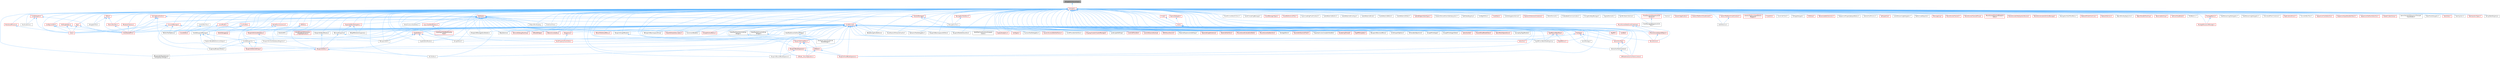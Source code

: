 digraph "DelegateInstancesImpl.h"
{
 // INTERACTIVE_SVG=YES
 // LATEX_PDF_SIZE
  bgcolor="transparent";
  edge [fontname=Helvetica,fontsize=10,labelfontname=Helvetica,labelfontsize=10];
  node [fontname=Helvetica,fontsize=10,shape=box,height=0.2,width=0.4];
  Node1 [id="Node000001",label="DelegateInstancesImpl.h",height=0.2,width=0.4,color="gray40", fillcolor="grey60", style="filled", fontcolor="black",tooltip=" "];
  Node1 -> Node2 [id="edge1_Node000001_Node000002",dir="back",color="steelblue1",style="solid",tooltip=" "];
  Node2 [id="Node000002",label="Delegate.h",height=0.2,width=0.4,color="red", fillcolor="#FFF0F0", style="filled",URL="$d4/d80/Delegate_8h.html",tooltip=" "];
  Node2 -> Node3 [id="edge2_Node000002_Node000003",dir="back",color="steelblue1",style="solid",tooltip=" "];
  Node3 [id="Node000003",label="AnimBlueprintExtension\l_PropertyAccess.h",height=0.2,width=0.4,color="red", fillcolor="#FFF0F0", style="filled",URL="$d2/db8/AnimBlueprintExtension__PropertyAccess_8h.html",tooltip=" "];
  Node2 -> Node5 [id="edge3_Node000002_Node000005",dir="back",color="steelblue1",style="solid",tooltip=" "];
  Node5 [id="Node000005",label="App.h",height=0.2,width=0.4,color="red", fillcolor="#FFF0F0", style="filled",URL="$de/d8b/App_8h.html",tooltip=" "];
  Node5 -> Node7 [id="edge4_Node000005_Node000007",dir="back",color="steelblue1",style="solid",tooltip=" "];
  Node7 [id="Node000007",label="Core.h",height=0.2,width=0.4,color="red", fillcolor="#FFF0F0", style="filled",URL="$d6/dd7/Core_8h.html",tooltip=" "];
  Node5 -> Node16 [id="edge5_Node000005_Node000016",dir="back",color="steelblue1",style="solid",tooltip=" "];
  Node16 [id="Node000016",label="CoreSharedPCH.h",height=0.2,width=0.4,color="red", fillcolor="#FFF0F0", style="filled",URL="$d8/de5/CoreSharedPCH_8h.html",tooltip=" "];
  Node2 -> Node927 [id="edge6_Node000002_Node000927",dir="back",color="steelblue1",style="solid",tooltip=" "];
  Node927 [id="Node000927",label="AssetAccessRestrictions.h",height=0.2,width=0.4,color="grey40", fillcolor="white", style="filled",URL="$d2/d86/AssetAccessRestrictions_8h.html",tooltip=" "];
  Node2 -> Node928 [id="edge7_Node000002_Node000928",dir="back",color="steelblue1",style="solid",tooltip=" "];
  Node928 [id="Node000928",label="AssetCompilingManager.h",height=0.2,width=0.4,color="grey40", fillcolor="white", style="filled",URL="$d2/d23/AssetCompilingManager_8h.html",tooltip=" "];
  Node2 -> Node929 [id="edge8_Node000002_Node000929",dir="back",color="steelblue1",style="solid",tooltip=" "];
  Node929 [id="Node000929",label="AssetManagerTypes.h",height=0.2,width=0.4,color="red", fillcolor="#FFF0F0", style="filled",URL="$d6/d98/AssetManagerTypes_8h.html",tooltip=" "];
  Node2 -> Node933 [id="edge9_Node000002_Node000933",dir="back",color="steelblue1",style="solid",tooltip=" "];
  Node933 [id="Node000933",label="AssetReferenceFilter.h",height=0.2,width=0.4,color="red", fillcolor="#FFF0F0", style="filled",URL="$d8/d6b/AssetReferenceFilter_8h.html",tooltip=" "];
  Node2 -> Node937 [id="edge10_Node000002_Node000937",dir="back",color="steelblue1",style="solid",tooltip=" "];
  Node937 [id="Node000937",label="AssetSourceFilenameCache.h",height=0.2,width=0.4,color="grey40", fillcolor="white", style="filled",URL="$dd/d16/AssetSourceFilenameCache_8h.html",tooltip=" "];
  Node2 -> Node938 [id="edge11_Node000002_Node000938",dir="back",color="steelblue1",style="solid",tooltip=" "];
  Node938 [id="Node000938",label="AsyncLoadingFlushContext.h",height=0.2,width=0.4,color="grey40", fillcolor="white", style="filled",URL="$d2/db2/AsyncLoadingFlushContext_8h.html",tooltip=" "];
  Node2 -> Node939 [id="edge12_Node000002_Node000939",dir="back",color="steelblue1",style="solid",tooltip=" "];
  Node939 [id="Node000939",label="AsyncTaskNotification.h",height=0.2,width=0.4,color="red", fillcolor="#FFF0F0", style="filled",URL="$df/d7a/AsyncTaskNotification_8h.html",tooltip=" "];
  Node939 -> Node940 [id="edge13_Node000939_Node000940",dir="back",color="steelblue1",style="solid",tooltip=" "];
  Node940 [id="Node000940",label="CoreAsyncTaskNotification\lImpl.h",height=0.2,width=0.4,color="red", fillcolor="#FFF0F0", style="filled",URL="$dd/d5a/CoreAsyncTaskNotificationImpl_8h.html",tooltip=" "];
  Node2 -> Node947 [id="edge14_Node000002_Node000947",dir="back",color="steelblue1",style="solid",tooltip=" "];
  Node947 [id="Node000947",label="Attribute.h",height=0.2,width=0.4,color="red", fillcolor="#FFF0F0", style="filled",URL="$d4/d08/Attribute_8h.html",tooltip=" "];
  Node947 -> Node939 [id="edge15_Node000947_Node000939",dir="back",color="steelblue1",style="solid",tooltip=" "];
  Node947 -> Node963 [id="edge16_Node000947_Node000963",dir="back",color="steelblue1",style="solid",tooltip=" "];
  Node963 [id="Node000963",label="BlueprintManagedListDetails.h",height=0.2,width=0.4,color="grey40", fillcolor="white", style="filled",URL="$da/d22/BlueprintManagedListDetails_8h.html",tooltip=" "];
  Node947 -> Node7 [id="edge17_Node000947_Node000007",dir="back",color="steelblue1",style="solid",tooltip=" "];
  Node947 -> Node940 [id="edge18_Node000947_Node000940",dir="back",color="steelblue1",style="solid",tooltip=" "];
  Node947 -> Node16 [id="edge19_Node000947_Node000016",dir="back",color="steelblue1",style="solid",tooltip=" "];
  Node947 -> Node964 [id="edge20_Node000947_Node000964",dir="back",color="steelblue1",style="solid",tooltip=" "];
  Node964 [id="Node000964",label="CurveEditor.h",height=0.2,width=0.4,color="red", fillcolor="#FFF0F0", style="filled",URL="$d1/d27/CurveEditor_8h.html",tooltip=" "];
  Node947 -> Node978 [id="edge21_Node000947_Node000978",dir="back",color="steelblue1",style="solid",tooltip=" "];
  Node978 [id="Node000978",label="CurveModel.h",height=0.2,width=0.4,color="red", fillcolor="#FFF0F0", style="filled",URL="$de/d1c/CurveModel_8h.html",tooltip=" "];
  Node978 -> Node964 [id="edge22_Node000978_Node000964",dir="back",color="steelblue1",style="solid",tooltip=" "];
  Node947 -> Node1553 [id="edge23_Node000947_Node001553",dir="back",color="steelblue1",style="solid",tooltip=" "];
  Node1553 [id="Node001553",label="DetailColumnSizeData.h",height=0.2,width=0.4,color="grey40", fillcolor="white", style="filled",URL="$d4/de2/DetailColumnSizeData_8h.html",tooltip=" "];
  Node947 -> Node1382 [id="edge24_Node000947_Node001382",dir="back",color="steelblue1",style="solid",tooltip=" "];
  Node1382 [id="Node001382",label="GraphEditor.h",height=0.2,width=0.4,color="red", fillcolor="#FFF0F0", style="filled",URL="$dc/dc5/GraphEditor_8h.html",tooltip=" "];
  Node1382 -> Node786 [id="edge25_Node001382_Node000786",dir="back",color="steelblue1",style="solid",tooltip=" "];
  Node786 [id="Node000786",label="BlueprintEditor.h",height=0.2,width=0.4,color="red", fillcolor="#FFF0F0", style="filled",URL="$df/d7d/BlueprintEditor_8h.html",tooltip=" "];
  Node786 -> Node793 [id="edge26_Node000786_Node000793",dir="back",color="steelblue1",style="solid",tooltip=" "];
  Node793 [id="Node000793",label="SBlueprintEditorSelected\lDebugObjectWidget.h",height=0.2,width=0.4,color="grey40", fillcolor="white", style="filled",URL="$de/d6c/SBlueprintEditorSelectedDebugObjectWidget_8h.html",tooltip=" "];
  Node786 -> Node795 [id="edge27_Node000786_Node000795",dir="back",color="steelblue1",style="solid",tooltip=" "];
  Node795 [id="Node000795",label="SSCSEditor.h",height=0.2,width=0.4,color="grey40", fillcolor="white", style="filled",URL="$d0/d2e/SSCSEditor_8h.html",tooltip=" "];
  Node1382 -> Node1383 [id="edge28_Node001382_Node001383",dir="back",color="steelblue1",style="solid",tooltip=" "];
  Node1383 [id="Node001383",label="GraphEditorModule.h",height=0.2,width=0.4,color="grey40", fillcolor="white", style="filled",URL="$dc/db9/GraphEditorModule_8h.html",tooltip=" "];
  Node1382 -> Node1191 [id="edge29_Node001382_Node001191",dir="back",color="steelblue1",style="solid",tooltip=" "];
  Node1191 [id="Node001191",label="SBlueprintDiff.h",height=0.2,width=0.4,color="grey40", fillcolor="white", style="filled",URL="$de/d6d/SBlueprintDiff_8h.html",tooltip=" "];
  Node1382 -> Node1021 [id="edge30_Node001382_Node001021",dir="back",color="steelblue1",style="solid",tooltip=" "];
  Node1021 [id="Node001021",label="SGraphPanel.h",height=0.2,width=0.4,color="grey40", fillcolor="white", style="filled",URL="$d2/dcf/SGraphPanel_8h.html",tooltip=" "];
  Node947 -> Node1383 [id="edge31_Node000947_Node001383",dir="back",color="steelblue1",style="solid",tooltip=" "];
  Node947 -> Node2970 [id="edge32_Node000947_Node002970",dir="back",color="steelblue1",style="solid",tooltip=" "];
  Node2970 [id="Node002970",label="PropertyEditorDelegates.h",height=0.2,width=0.4,color="red", fillcolor="#FFF0F0", style="filled",URL="$db/dfa/PropertyEditorDelegates_8h.html",tooltip=" "];
  Node2970 -> Node1476 [id="edge33_Node002970_Node001476",dir="back",color="steelblue1",style="solid",tooltip=" "];
  Node1476 [id="Node001476",label="SKismetInspector.h",height=0.2,width=0.4,color="grey40", fillcolor="white", style="filled",URL="$db/dd1/SKismetInspector_8h.html",tooltip=" "];
  Node1476 -> Node786 [id="edge34_Node001476_Node000786",dir="back",color="steelblue1",style="solid",tooltip=" "];
  Node1476 -> Node1191 [id="edge35_Node001476_Node001191",dir="back",color="steelblue1",style="solid",tooltip=" "];
  Node2970 -> Node1492 [id="edge36_Node002970_Node001492",dir="back",color="steelblue1",style="solid",tooltip=" "];
  Node1492 [id="Node001492",label="SRigVMDetailsInspector.h",height=0.2,width=0.4,color="grey40", fillcolor="white", style="filled",URL="$df/dfb/SRigVMDetailsInspector_8h.html",tooltip=" "];
  Node947 -> Node1191 [id="edge37_Node000947_Node001191",dir="back",color="steelblue1",style="solid",tooltip=" "];
  Node947 -> Node1218 [id="edge38_Node000947_Node001218",dir="back",color="steelblue1",style="solid",tooltip=" "];
  Node1218 [id="Node001218",label="SBlueprintNamespaceEntry.h",height=0.2,width=0.4,color="grey40", fillcolor="white", style="filled",URL="$d4/d22/SBlueprintNamespaceEntry_8h.html",tooltip=" "];
  Node947 -> Node1001 [id="edge39_Node000947_Node001001",dir="back",color="steelblue1",style="solid",tooltip=" "];
  Node1001 [id="Node001001",label="SCommentBubble.h",height=0.2,width=0.4,color="grey40", fillcolor="white", style="filled",URL="$d9/d84/SCommentBubble_8h.html",tooltip=" "];
  Node947 -> Node1194 [id="edge40_Node000947_Node001194",dir="back",color="steelblue1",style="solid",tooltip=" "];
  Node1194 [id="Node001194",label="SGraphActionMenu.h",height=0.2,width=0.4,color="red", fillcolor="#FFF0F0", style="filled",URL="$d0/d9a/SGraphActionMenu_8h.html",tooltip=" "];
  Node947 -> Node1021 [id="edge41_Node000947_Node001021",dir="back",color="steelblue1",style="solid",tooltip=" "];
  Node947 -> Node1475 [id="edge42_Node000947_Node001475",dir="back",color="steelblue1",style="solid",tooltip=" "];
  Node1475 [id="Node001475",label="SKeyNavigationButtons.h",height=0.2,width=0.4,color="grey40", fillcolor="white", style="filled",URL="$d4/dfa/SKeyNavigationButtons_8h.html",tooltip=" "];
  Node947 -> Node1202 [id="edge43_Node000947_Node001202",dir="back",color="steelblue1",style="solid",tooltip=" "];
  Node1202 [id="Node001202",label="SKeySelector.h",height=0.2,width=0.4,color="grey40", fillcolor="white", style="filled",URL="$de/d62/SKeySelector_8h.html",tooltip=" "];
  Node947 -> Node1203 [id="edge44_Node000947_Node001203",dir="back",color="steelblue1",style="solid",tooltip=" "];
  Node1203 [id="Node001203",label="SKismetDebugTreeView.h",height=0.2,width=0.4,color="red", fillcolor="#FFF0F0", style="filled",URL="$dc/df5/SKismetDebugTreeView_8h.html",tooltip=" "];
  Node947 -> Node1481 [id="edge45_Node000947_Node001481",dir="back",color="steelblue1",style="solid",tooltip=" "];
  Node1481 [id="Node001481",label="SModeWidget.h",height=0.2,width=0.4,color="red", fillcolor="#FFF0F0", style="filled",URL="$da/d03/SModeWidget_8h.html",tooltip=" "];
  Node947 -> Node1071 [id="edge46_Node000947_Node001071",dir="back",color="steelblue1",style="solid",tooltip=" "];
  Node1071 [id="Node001071",label="SNameComboBox.h",height=0.2,width=0.4,color="red", fillcolor="#FFF0F0", style="filled",URL="$d8/d4b/SNameComboBox_8h.html",tooltip=" "];
  Node947 -> Node1483 [id="edge47_Node000947_Node001483",dir="back",color="steelblue1",style="solid",tooltip=" "];
  Node1483 [id="Node001483",label="SObjectBindingTag.h",height=0.2,width=0.4,color="grey40", fillcolor="white", style="filled",URL="$dc/d49/SObjectBindingTag_8h.html",tooltip=" "];
  Node947 -> Node1182 [id="edge48_Node000947_Node001182",dir="back",color="steelblue1",style="solid",tooltip=" "];
  Node1182 [id="Node001182",label="SOutlinerView.h",height=0.2,width=0.4,color="grey40", fillcolor="white", style="filled",URL="$d5/de1/SOutlinerView_8h.html",tooltip=" "];
  Node947 -> Node1491 [id="edge49_Node000947_Node001491",dir="back",color="steelblue1",style="solid",tooltip=" "];
  Node1491 [id="Node001491",label="SResetToDefaultMenu.h",height=0.2,width=0.4,color="red", fillcolor="#FFF0F0", style="filled",URL="$db/dad/SResetToDefaultMenu_8h.html",tooltip=" "];
  Node947 -> Node795 [id="edge50_Node000947_Node000795",dir="back",color="steelblue1",style="solid",tooltip=" "];
  Node947 -> Node2974 [id="edge51_Node000947_Node002974",dir="back",color="steelblue1",style="solid",tooltip=" "];
  Node2974 [id="Node002974",label="SlateAttributeDescriptor.h",height=0.2,width=0.4,color="red", fillcolor="#FFF0F0", style="filled",URL="$d0/dc6/SlateAttributeDescriptor_8h.html",tooltip=" "];
  Node2 -> Node2980 [id="edge52_Node000002_Node002980",dir="back",color="steelblue1",style="solid",tooltip=" "];
  Node2980 [id="Node002980",label="AudioMaterialButton.h",height=0.2,width=0.4,color="grey40", fillcolor="white", style="filled",URL="$de/dca/AudioMaterialButton_8h.html",tooltip=" "];
  Node2 -> Node2981 [id="edge53_Node000002_Node002981",dir="back",color="steelblue1",style="solid",tooltip=" "];
  Node2981 [id="Node002981",label="AudioMaterialEnvelope.h",height=0.2,width=0.4,color="grey40", fillcolor="white", style="filled",URL="$d8/d42/AudioMaterialEnvelope_8h.html",tooltip=" "];
  Node2 -> Node2982 [id="edge54_Node000002_Node002982",dir="back",color="steelblue1",style="solid",tooltip=" "];
  Node2982 [id="Node002982",label="AudioMaterialKnob.h",height=0.2,width=0.4,color="grey40", fillcolor="white", style="filled",URL="$d1/d59/AudioMaterialKnob_8h.html",tooltip=" "];
  Node2 -> Node2983 [id="edge55_Node000002_Node002983",dir="back",color="steelblue1",style="solid",tooltip=" "];
  Node2983 [id="Node002983",label="AudioMaterialMeter.h",height=0.2,width=0.4,color="grey40", fillcolor="white", style="filled",URL="$d7/dc3/AudioMaterialMeter_8h.html",tooltip=" "];
  Node2 -> Node2984 [id="edge56_Node000002_Node002984",dir="back",color="steelblue1",style="solid",tooltip=" "];
  Node2984 [id="Node002984",label="AudioMaterialSlider.h",height=0.2,width=0.4,color="grey40", fillcolor="white", style="filled",URL="$de/db4/AudioMaterialSlider_8h.html",tooltip=" "];
  Node2 -> Node2978 [id="edge57_Node000002_Node002978",dir="back",color="steelblue1",style="solid",tooltip=" "];
  Node2978 [id="Node002978",label="AudioWidgetsSlateTypes.h",height=0.2,width=0.4,color="red", fillcolor="#FFF0F0", style="filled",URL="$d1/d08/AudioWidgetsSlateTypes_8h.html",tooltip=" "];
  Node2 -> Node3161 [id="edge58_Node000002_Node003161",dir="back",color="steelblue1",style="solid",tooltip=" "];
  Node3161 [id="Node003161",label="BehaviorTreeDelegates.h",height=0.2,width=0.4,color="grey40", fillcolor="white", style="filled",URL="$de/d40/BehaviorTreeDelegates_8h.html",tooltip=" "];
  Node2 -> Node3162 [id="edge59_Node000002_Node003162",dir="back",color="steelblue1",style="solid",tooltip=" "];
  Node3162 [id="Node003162",label="BlueprintActionDatabase.h",height=0.2,width=0.4,color="red", fillcolor="#FFF0F0", style="filled",URL="$d4/dae/BlueprintActionDatabase_8h.html",tooltip=" "];
  Node3162 -> Node3163 [id="edge60_Node003162_Node003163",dir="back",color="steelblue1",style="solid",tooltip=" "];
  Node3163 [id="Node003163",label="BlueprintActionDatabaseRegistrar.h",height=0.2,width=0.4,color="grey40", fillcolor="white", style="filled",URL="$d5/d5d/BlueprintActionDatabaseRegistrar_8h.html",tooltip=" "];
  Node2 -> Node3163 [id="edge61_Node000002_Node003163",dir="back",color="steelblue1",style="solid",tooltip=" "];
  Node2 -> Node3164 [id="edge62_Node000002_Node003164",dir="back",color="steelblue1",style="solid",tooltip=" "];
  Node3164 [id="Node003164",label="BlueprintActionFilter.h",height=0.2,width=0.4,color="red", fillcolor="#FFF0F0", style="filled",URL="$d5/d2a/BlueprintActionFilter_8h.html",tooltip=" "];
  Node3164 -> Node3166 [id="edge63_Node003164_Node003166",dir="back",color="steelblue1",style="solid",tooltip=" "];
  Node3166 [id="Node003166",label="BlueprintNodeSpawner.h",height=0.2,width=0.4,color="red", fillcolor="#FFF0F0", style="filled",URL="$d1/de9/BlueprintNodeSpawner_8h.html",tooltip=" "];
  Node3166 -> Node3168 [id="edge64_Node003166_Node003168",dir="back",color="steelblue1",style="solid",tooltip=" "];
  Node3168 [id="Node003168",label="BlueprintBoundNodeSpawner.h",height=0.2,width=0.4,color="grey40", fillcolor="white", style="filled",URL="$d4/da4/BlueprintBoundNodeSpawner_8h.html",tooltip=" "];
  Node3166 -> Node3065 [id="edge65_Node003166_Node003065",dir="back",color="steelblue1",style="solid",tooltip=" "];
  Node3065 [id="Node003065",label="BlueprintFieldNodeSpawner.h",height=0.2,width=0.4,color="red", fillcolor="#FFF0F0", style="filled",URL="$da/d70/BlueprintFieldNodeSpawner_8h.html",tooltip=" "];
  Node3164 -> Node3064 [id="edge66_Node003164_Node003064",dir="back",color="steelblue1",style="solid",tooltip=" "];
  Node3064 [id="Node003064",label="K2Node.h",height=0.2,width=0.4,color="red", fillcolor="#FFF0F0", style="filled",URL="$d5/d94/K2Node_8h.html",tooltip=" "];
  Node3064 -> Node3065 [id="edge67_Node003064_Node003065",dir="back",color="steelblue1",style="solid",tooltip=" "];
  Node3064 -> Node3110 [id="edge68_Node003064_Node003110",dir="back",color="steelblue1",style="solid",tooltip=" "];
  Node3110 [id="Node003110",label="K2Node_StructOperation.h",height=0.2,width=0.4,color="red", fillcolor="#FFF0F0", style="filled",URL="$d1/d1c/K2Node__StructOperation_8h.html",tooltip=" "];
  Node3164 -> Node3110 [id="edge69_Node003164_Node003110",dir="back",color="steelblue1",style="solid",tooltip=" "];
  Node2 -> Node3168 [id="edge70_Node000002_Node003168",dir="back",color="steelblue1",style="solid",tooltip=" "];
  Node2 -> Node786 [id="edge71_Node000002_Node000786",dir="back",color="steelblue1",style="solid",tooltip=" "];
  Node2 -> Node798 [id="edge72_Node000002_Node000798",dir="back",color="steelblue1",style="solid",tooltip=" "];
  Node798 [id="Node000798",label="BlueprintEditorModule.h",height=0.2,width=0.4,color="grey40", fillcolor="white", style="filled",URL="$df/d39/BlueprintEditorModule_8h.html",tooltip=" "];
  Node798 -> Node786 [id="edge73_Node000798_Node000786",dir="back",color="steelblue1",style="solid",tooltip=" "];
  Node2 -> Node1138 [id="edge74_Node000002_Node001138",dir="back",color="steelblue1",style="solid",tooltip=" "];
  Node1138 [id="Node001138",label="BlueprintEditorSettings.h",height=0.2,width=0.4,color="red", fillcolor="#FFF0F0", style="filled",URL="$d4/dbc/BlueprintEditorSettings_8h.html",tooltip=" "];
  Node2 -> Node3065 [id="edge75_Node000002_Node003065",dir="back",color="steelblue1",style="solid",tooltip=" "];
  Node2 -> Node3170 [id="edge76_Node000002_Node003170",dir="back",color="steelblue1",style="solid",tooltip=" "];
  Node3170 [id="Node003170",label="BlueprintGraphModule.h",height=0.2,width=0.4,color="grey40", fillcolor="white", style="filled",URL="$d8/d11/BlueprintGraphModule_8h.html",tooltip=" "];
  Node3170 -> Node3164 [id="edge77_Node003170_Node003164",dir="back",color="steelblue1",style="solid",tooltip=" "];
  Node2 -> Node963 [id="edge78_Node000002_Node000963",dir="back",color="steelblue1",style="solid",tooltip=" "];
  Node2 -> Node3171 [id="edge79_Node000002_Node003171",dir="back",color="steelblue1",style="solid",tooltip=" "];
  Node3171 [id="Node003171",label="BlueprintNamespaceUtilities.h",height=0.2,width=0.4,color="grey40", fillcolor="white", style="filled",URL="$dc/d43/BlueprintNamespaceUtilities_8h.html",tooltip=" "];
  Node2 -> Node3166 [id="edge80_Node000002_Node003166",dir="back",color="steelblue1",style="solid",tooltip=" "];
  Node2 -> Node2585 [id="edge81_Node000002_Node002585",dir="back",color="steelblue1",style="solid",tooltip=" "];
  Node2585 [id="Node002585",label="BlueprintPaletteFavorites.h",height=0.2,width=0.4,color="grey40", fillcolor="white", style="filled",URL="$dd/d5a/BlueprintPaletteFavorites_8h.html",tooltip=" "];
  Node2 -> Node1095 [id="edge82_Node000002_Node001095",dir="back",color="steelblue1",style="solid",tooltip=" "];
  Node1095 [id="Node001095",label="BoolPropertyTrackEditor.h",height=0.2,width=0.4,color="red", fillcolor="#FFF0F0", style="filled",URL="$db/d07/BoolPropertyTrackEditor_8h.html",tooltip=" "];
  Node2 -> Node3172 [id="edge83_Node000002_Node003172",dir="back",color="steelblue1",style="solid",tooltip=" "];
  Node3172 [id="Node003172",label="BrowseToAssetOverrideSubsystem.h",height=0.2,width=0.4,color="grey40", fillcolor="white", style="filled",URL="$dc/de6/BrowseToAssetOverrideSubsystem_8h.html",tooltip=" "];
  Node2 -> Node3173 [id="edge84_Node000002_Node003173",dir="back",color="steelblue1",style="solid",tooltip=" "];
  Node3173 [id="Node003173",label="BulkDataRegistry.h",height=0.2,width=0.4,color="grey40", fillcolor="white", style="filled",URL="$da/db4/BulkDataRegistry_8h.html",tooltip=" "];
  Node2 -> Node3174 [id="edge85_Node000002_Node003174",dir="back",color="steelblue1",style="solid",tooltip=" "];
  Node3174 [id="Node003174",label="ConfigCacheIni.h",height=0.2,width=0.4,color="red", fillcolor="#FFF0F0", style="filled",URL="$dd/d3f/ConfigCacheIni_8h.html",tooltip=" "];
  Node3174 -> Node7 [id="edge86_Node003174_Node000007",dir="back",color="steelblue1",style="solid",tooltip=" "];
  Node3174 -> Node16 [id="edge87_Node003174_Node000016",dir="back",color="steelblue1",style="solid",tooltip=" "];
  Node2 -> Node3181 [id="edge88_Node000002_Node003181",dir="back",color="steelblue1",style="solid",tooltip=" "];
  Node3181 [id="Node003181",label="ConfigUtilities.h",height=0.2,width=0.4,color="grey40", fillcolor="white", style="filled",URL="$d9/d9a/ConfigUtilities_8h.html",tooltip=" "];
  Node2 -> Node3182 [id="edge89_Node000002_Node003182",dir="back",color="steelblue1",style="solid",tooltip=" "];
  Node3182 [id="Node003182",label="CookStats.h",height=0.2,width=0.4,color="red", fillcolor="#FFF0F0", style="filled",URL="$dc/d35/CookStats_8h.html",tooltip=" "];
  Node2 -> Node7 [id="edge90_Node000002_Node000007",dir="back",color="steelblue1",style="solid",tooltip=" "];
  Node2 -> Node940 [id="edge91_Node000002_Node000940",dir="back",color="steelblue1",style="solid",tooltip=" "];
  Node2 -> Node3185 [id="edge92_Node000002_Node003185",dir="back",color="steelblue1",style="solid",tooltip=" "];
  Node3185 [id="Node003185",label="CoreDelegates.h",height=0.2,width=0.4,color="red", fillcolor="#FFF0F0", style="filled",URL="$d9/dc2/CoreDelegates_8h.html",tooltip=" "];
  Node3185 -> Node7 [id="edge93_Node003185_Node000007",dir="back",color="steelblue1",style="solid",tooltip=" "];
  Node3185 -> Node16 [id="edge94_Node003185_Node000016",dir="back",color="steelblue1",style="solid",tooltip=" "];
  Node3185 -> Node3191 [id="edge95_Node003185_Node003191",dir="back",color="steelblue1",style="solid",tooltip=" "];
  Node3191 [id="Node003191",label="RuntimeErrors.h",height=0.2,width=0.4,color="grey40", fillcolor="white", style="filled",URL="$de/d4b/RuntimeErrors_8h.html",tooltip=" "];
  Node2 -> Node3193 [id="edge96_Node000002_Node003193",dir="back",color="steelblue1",style="solid",tooltip=" "];
  Node3193 [id="Node003193",label="CoreDelegatesInternal.h",height=0.2,width=0.4,color="grey40", fillcolor="white", style="filled",URL="$da/d46/CoreDelegatesInternal_8h.html",tooltip=" "];
  Node2 -> Node3194 [id="edge97_Node000002_Node003194",dir="back",color="steelblue1",style="solid",tooltip=" "];
  Node3194 [id="Node003194",label="CoreMinimal.h",height=0.2,width=0.4,color="red", fillcolor="#FFF0F0", style="filled",URL="$d7/d67/CoreMinimal_8h.html",tooltip=" "];
  Node3194 -> Node3 [id="edge98_Node003194_Node000003",dir="back",color="steelblue1",style="solid",tooltip=" "];
  Node3194 -> Node937 [id="edge99_Node003194_Node000937",dir="back",color="steelblue1",style="solid",tooltip=" "];
  Node3194 -> Node3161 [id="edge100_Node003194_Node003161",dir="back",color="steelblue1",style="solid",tooltip=" "];
  Node3194 -> Node3162 [id="edge101_Node003194_Node003162",dir="back",color="steelblue1",style="solid",tooltip=" "];
  Node3194 -> Node3163 [id="edge102_Node003194_Node003163",dir="back",color="steelblue1",style="solid",tooltip=" "];
  Node3194 -> Node3164 [id="edge103_Node003194_Node003164",dir="back",color="steelblue1",style="solid",tooltip=" "];
  Node3194 -> Node3168 [id="edge104_Node003194_Node003168",dir="back",color="steelblue1",style="solid",tooltip=" "];
  Node3194 -> Node786 [id="edge105_Node003194_Node000786",dir="back",color="steelblue1",style="solid",tooltip=" "];
  Node3194 -> Node798 [id="edge106_Node003194_Node000798",dir="back",color="steelblue1",style="solid",tooltip=" "];
  Node3194 -> Node1138 [id="edge107_Node003194_Node001138",dir="back",color="steelblue1",style="solid",tooltip=" "];
  Node3194 -> Node3065 [id="edge108_Node003194_Node003065",dir="back",color="steelblue1",style="solid",tooltip=" "];
  Node3194 -> Node3170 [id="edge109_Node003194_Node003170",dir="back",color="steelblue1",style="solid",tooltip=" "];
  Node3194 -> Node963 [id="edge110_Node003194_Node000963",dir="back",color="steelblue1",style="solid",tooltip=" "];
  Node3194 -> Node3171 [id="edge111_Node003194_Node003171",dir="back",color="steelblue1",style="solid",tooltip=" "];
  Node3194 -> Node3166 [id="edge112_Node003194_Node003166",dir="back",color="steelblue1",style="solid",tooltip=" "];
  Node3194 -> Node2585 [id="edge113_Node003194_Node002585",dir="back",color="steelblue1",style="solid",tooltip=" "];
  Node3194 -> Node1095 [id="edge114_Node003194_Node001095",dir="back",color="steelblue1",style="solid",tooltip=" "];
  Node3194 -> Node7 [id="edge115_Node003194_Node000007",dir="back",color="steelblue1",style="solid",tooltip=" "];
  Node3194 -> Node16 [id="edge116_Node003194_Node000016",dir="back",color="steelblue1",style="solid",tooltip=" "];
  Node3194 -> Node1062 [id="edge117_Node003194_Node001062",dir="back",color="steelblue1",style="solid",tooltip=" "];
  Node1062 [id="Node001062",label="DataflowCollectionSpread\lSheetWidget.h",height=0.2,width=0.4,color="grey40", fillcolor="white", style="filled",URL="$da/da3/DataflowCollectionSpreadSheetWidget_8h.html",tooltip=" "];
  Node3194 -> Node728 [id="edge118_Node003194_Node000728",dir="back",color="steelblue1",style="solid",tooltip=" "];
  Node728 [id="Node000728",label="DataflowConstructionViewport\lClient.h",height=0.2,width=0.4,color="grey40", fillcolor="white", style="filled",URL="$d5/da1/DataflowConstructionViewportClient_8h.html",tooltip=" "];
  Node3194 -> Node1211 [id="edge119_Node003194_Node001211",dir="back",color="steelblue1",style="solid",tooltip=" "];
  Node1211 [id="Node001211",label="DataflowFacesOutlinerWidget.h",height=0.2,width=0.4,color="grey40", fillcolor="white", style="filled",URL="$d1/d1c/DataflowFacesOutlinerWidget_8h.html",tooltip=" "];
  Node1211 -> Node1062 [id="edge120_Node001211_Node001062",dir="back",color="steelblue1",style="solid",tooltip=" "];
  Node3194 -> Node1061 [id="edge121_Node003194_Node001061",dir="back",color="steelblue1",style="solid",tooltip=" "];
  Node1061 [id="Node001061",label="DataflowTransformOutliner\lWidget.h",height=0.2,width=0.4,color="grey40", fillcolor="white", style="filled",URL="$d8/df9/DataflowTransformOutlinerWidget_8h.html",tooltip=" "];
  Node1061 -> Node1062 [id="edge122_Node001061_Node001062",dir="back",color="steelblue1",style="solid",tooltip=" "];
  Node3194 -> Node1063 [id="edge123_Node003194_Node001063",dir="back",color="steelblue1",style="solid",tooltip=" "];
  Node1063 [id="Node001063",label="DataflowVerticesOutliner\lWidget.h",height=0.2,width=0.4,color="grey40", fillcolor="white", style="filled",URL="$dd/deb/DataflowVerticesOutlinerWidget_8h.html",tooltip=" "];
  Node1063 -> Node1062 [id="edge124_Node001063_Node001062",dir="back",color="steelblue1",style="solid",tooltip=" "];
  Node3194 -> Node1213 [id="edge125_Node003194_Node001213",dir="back",color="steelblue1",style="solid",tooltip=" "];
  Node1213 [id="Node001213",label="DetailsDiff.h",height=0.2,width=0.4,color="grey40", fillcolor="white", style="filled",URL="$de/dfc/DetailsDiff_8h.html",tooltip=" "];
  Node3194 -> Node4846 [id="edge126_Node003194_Node004846",dir="back",color="steelblue1",style="solid",tooltip=" "];
  Node4846 [id="Node004846",label="EngineAnalytics.h",height=0.2,width=0.4,color="red", fillcolor="#FFF0F0", style="filled",URL="$db/d6c/EngineAnalytics_8h.html",tooltip=" "];
  Node3194 -> Node2671 [id="edge127_Node003194_Node002671",dir="back",color="steelblue1",style="solid",tooltip=" "];
  Node2671 [id="Node002671",label="FindInBlueprintManager.h",height=0.2,width=0.4,color="grey40", fillcolor="white", style="filled",URL="$db/d3b/FindInBlueprintManager_8h.html",tooltip=" "];
  Node2671 -> Node1137 [id="edge128_Node002671_Node001137",dir="back",color="steelblue1",style="solid",tooltip=" "];
  Node1137 [id="Node001137",label="FindInBlueprints.h",height=0.2,width=0.4,color="grey40", fillcolor="white", style="filled",URL="$d0/d27/FindInBlueprints_8h.html",tooltip=" "];
  Node1137 -> Node786 [id="edge129_Node001137_Node000786",dir="back",color="steelblue1",style="solid",tooltip=" "];
  Node1137 -> Node1138 [id="edge130_Node001137_Node001138",dir="back",color="steelblue1",style="solid",tooltip=" "];
  Node1137 -> Node1140 [id="edge131_Node001137_Node001140",dir="back",color="steelblue1",style="solid",tooltip=" "];
  Node1140 [id="Node001140",label="ImaginaryBlueprintData.h",height=0.2,width=0.4,color="grey40", fillcolor="white", style="filled",URL="$d9/d16/ImaginaryBlueprintData_8h.html",tooltip=" "];
  Node2671 -> Node1140 [id="edge132_Node002671_Node001140",dir="back",color="steelblue1",style="solid",tooltip=" "];
  Node2671 -> Node2672 [id="edge133_Node002671_Node002672",dir="back",color="steelblue1",style="solid",tooltip=" "];
  Node2672 [id="Node002672",label="ReplaceNodeReferencesHelper.h",height=0.2,width=0.4,color="grey40", fillcolor="white", style="filled",URL="$de/d84/ReplaceNodeReferencesHelper_8h.html",tooltip=" "];
  Node3194 -> Node1137 [id="edge134_Node003194_Node001137",dir="back",color="steelblue1",style="solid",tooltip=" "];
  Node3194 -> Node4164 [id="edge135_Node003194_Node004164",dir="back",color="steelblue1",style="solid",tooltip=" "];
  Node4164 [id="Node004164",label="FontTypes.h",height=0.2,width=0.4,color="red", fillcolor="#FFF0F0", style="filled",URL="$d9/dd5/FontTypes_8h.html",tooltip=" "];
  Node3194 -> Node5020 [id="edge136_Node003194_Node005020",dir="back",color="steelblue1",style="solid",tooltip=" "];
  Node5020 [id="Node005020",label="FractureToolDelegates.h",height=0.2,width=0.4,color="grey40", fillcolor="white", style="filled",URL="$d4/d24/FractureToolDelegates_8h.html",tooltip=" "];
  Node3194 -> Node4366 [id="edge137_Node003194_Node004366",dir="back",color="steelblue1",style="solid",tooltip=" "];
  Node4366 [id="Node004366",label="GameplayTagsModule.h",height=0.2,width=0.4,color="grey40", fillcolor="white", style="filled",URL="$dc/d65/GameplayTagsModule_8h.html",tooltip=" "];
  Node3194 -> Node6272 [id="edge138_Node003194_Node006272",dir="back",color="steelblue1",style="solid",tooltip=" "];
  Node6272 [id="Node006272",label="GenericAccessibleInterfaces.h",height=0.2,width=0.4,color="red", fillcolor="#FFF0F0", style="filled",URL="$d9/dbb/GenericAccessibleInterfaces_8h.html",tooltip=" "];
  Node3194 -> Node1382 [id="edge139_Node003194_Node001382",dir="back",color="steelblue1",style="solid",tooltip=" "];
  Node3194 -> Node1383 [id="edge140_Node003194_Node001383",dir="back",color="steelblue1",style="solid",tooltip=" "];
  Node3194 -> Node6337 [id="edge141_Node003194_Node006337",dir="back",color="steelblue1",style="solid",tooltip=" "];
  Node6337 [id="Node006337",label="HLODProviderInterface.h",height=0.2,width=0.4,color="grey40", fillcolor="white", style="filled",URL="$dc/de5/HLODProviderInterface_8h.html",tooltip=" "];
  Node3194 -> Node4458 [id="edge142_Node003194_Node004458",dir="back",color="steelblue1",style="solid",tooltip=" "];
  Node4458 [id="Node004458",label="IDisplayClusterClusterManager.h",height=0.2,width=0.4,color="red", fillcolor="#FFF0F0", style="filled",URL="$d6/d91/IDisplayClusterClusterManager_8h.html",tooltip=" "];
  Node3194 -> Node2517 [id="edge143_Node003194_Node002517",dir="back",color="steelblue1",style="solid",tooltip=" "];
  Node2517 [id="Node002517",label="ISequencer.h",height=0.2,width=0.4,color="red", fillcolor="#FFF0F0", style="filled",URL="$d7/d1d/ISequencer_8h.html",tooltip=" "];
  Node2517 -> Node1095 [id="edge144_Node002517_Node001095",dir="back",color="steelblue1",style="solid",tooltip=" "];
  Node3194 -> Node1140 [id="edge145_Node003194_Node001140",dir="back",color="steelblue1",style="solid",tooltip=" "];
  Node3194 -> Node2843 [id="edge146_Node003194_Node002843",dir="back",color="steelblue1",style="solid",tooltip=" "];
  Node2843 [id="Node002843",label="InteractiveTool.h",height=0.2,width=0.4,color="red", fillcolor="#FFF0F0", style="filled",URL="$d5/d55/InteractiveTool_8h.html",tooltip=" "];
  Node2843 -> Node718 [id="edge147_Node002843_Node000718",dir="back",color="steelblue1",style="solid",tooltip=" "];
  Node718 [id="Node000718",label="EdModeInteractiveToolsContext.h",height=0.2,width=0.4,color="red", fillcolor="#FFF0F0", style="filled",URL="$d7/da4/EdModeInteractiveToolsContext_8h.html",tooltip=" "];
  Node2843 -> Node2831 [id="edge148_Node002843_Node002831",dir="back",color="steelblue1",style="solid",tooltip=" "];
  Node2831 [id="Node002831",label="InteractiveToolsContext.h",height=0.2,width=0.4,color="grey40", fillcolor="white", style="filled",URL="$d2/dfe/InteractiveToolsContext_8h.html",tooltip=" "];
  Node2831 -> Node718 [id="edge149_Node002831_Node000718",dir="back",color="steelblue1",style="solid",tooltip=" "];
  Node3194 -> Node2831 [id="edge150_Node003194_Node002831",dir="back",color="steelblue1",style="solid",tooltip=" "];
  Node3194 -> Node3064 [id="edge151_Node003194_Node003064",dir="back",color="steelblue1",style="solid",tooltip=" "];
  Node3194 -> Node3110 [id="edge152_Node003194_Node003110",dir="back",color="steelblue1",style="solid",tooltip=" "];
  Node3194 -> Node6659 [id="edge153_Node003194_Node006659",dir="back",color="steelblue1",style="solid",tooltip=" "];
  Node6659 [id="Node006659",label="LandscapeSettings.h",height=0.2,width=0.4,color="grey40", fillcolor="white", style="filled",URL="$db/d68/LandscapeSettings_8h.html",tooltip=" "];
  Node3194 -> Node5745 [id="edge154_Node003194_Node005745",dir="back",color="steelblue1",style="solid",tooltip=" "];
  Node5745 [id="Node005745",label="LiveLinkProvider.h",height=0.2,width=0.4,color="red", fillcolor="#FFF0F0", style="filled",URL="$de/d9f/LiveLinkProvider_8h.html",tooltip=" "];
  Node3194 -> Node6684 [id="edge155_Node003194_Node006684",dir="back",color="steelblue1",style="solid",tooltip=" "];
  Node6684 [id="Node006684",label="LiveLinkSourceFactory.h",height=0.2,width=0.4,color="red", fillcolor="#FFF0F0", style="filled",URL="$d2/d7f/LiveLinkSourceFactory_8h.html",tooltip=" "];
  Node3194 -> Node6694 [id="edge156_Node003194_Node006694",dir="back",color="steelblue1",style="solid",tooltip=" "];
  Node6694 [id="Node006694",label="MRUFavoritesList.h",height=0.2,width=0.4,color="red", fillcolor="#FFF0F0", style="filled",URL="$d0/d4c/MRUFavoritesList_8h.html",tooltip=" "];
  Node3194 -> Node6713 [id="edge157_Node003194_Node006713",dir="back",color="steelblue1",style="solid",tooltip=" "];
  Node6713 [id="Node006713",label="MaterialExpressionSettings.h",height=0.2,width=0.4,color="grey40", fillcolor="white", style="filled",URL="$df/dd6/MaterialExpressionSettings_8h.html",tooltip=" "];
  Node3194 -> Node2665 [id="edge158_Node003194_Node002665",dir="back",color="steelblue1",style="solid",tooltip=" "];
  Node2665 [id="Node002665",label="MaterialGraphSchema.h",height=0.2,width=0.4,color="red", fillcolor="#FFF0F0", style="filled",URL="$d4/d12/MaterialGraphSchema_8h.html",tooltip=" "];
  Node3194 -> Node5352 [id="edge159_Node003194_Node005352",dir="back",color="steelblue1",style="solid",tooltip=" "];
  Node5352 [id="Node005352",label="MaterialInterface.h",height=0.2,width=0.4,color="red", fillcolor="#FFF0F0", style="filled",URL="$de/daa/MaterialInterface_8h.html",tooltip=" "];
  Node3194 -> Node6851 [id="edge160_Node003194_Node006851",dir="back",color="steelblue1",style="solid",tooltip=" "];
  Node6851 [id="Node006851",label="MotionTrailOptions.h",height=0.2,width=0.4,color="grey40", fillcolor="white", style="filled",URL="$dc/d8a/MotionTrailOptions_8h.html",tooltip=" "];
  Node3194 -> Node2959 [id="edge161_Node003194_Node002959",dir="back",color="steelblue1",style="solid",tooltip=" "];
  Node2959 [id="Node002959",label="MovieScene.h",height=0.2,width=0.4,color="red", fillcolor="#FFF0F0", style="filled",URL="$df/da9/MovieScene_8h.html",tooltip=" "];
  Node3194 -> Node5696 [id="edge162_Node003194_Node005696",dir="back",color="steelblue1",style="solid",tooltip=" "];
  Node5696 [id="Node005696",label="MovieSceneEvaluationState.h",height=0.2,width=0.4,color="red", fillcolor="#FFF0F0", style="filled",URL="$d4/d20/MovieSceneEvaluationState_8h.html",tooltip=" "];
  Node3194 -> Node6876 [id="edge163_Node003194_Node006876",dir="back",color="steelblue1",style="solid",tooltip=" "];
  Node6876 [id="Node006876",label="MovieSceneSignedObject.h",height=0.2,width=0.4,color="red", fillcolor="#FFF0F0", style="filled",URL="$d1/de8/MovieSceneSignedObject_8h.html",tooltip=" "];
  Node6876 -> Node2959 [id="edge164_Node006876_Node002959",dir="back",color="steelblue1",style="solid",tooltip=" "];
  Node3194 -> Node1893 [id="edge165_Node003194_Node001893",dir="back",color="steelblue1",style="solid",tooltip=" "];
  Node1893 [id="Node001893",label="MovieSceneSubSection.h",height=0.2,width=0.4,color="red", fillcolor="#FFF0F0", style="filled",URL="$dd/d38/MovieSceneSubSection_8h.html",tooltip=" "];
  Node3194 -> Node6927 [id="edge166_Node003194_Node006927",dir="back",color="steelblue1",style="solid",tooltip=" "];
  Node6927 [id="Node006927",label="Package.h",height=0.2,width=0.4,color="red", fillcolor="#FFF0F0", style="filled",URL="$dd/d79/Package_8h.html",tooltip=" "];
  Node6927 -> Node2843 [id="edge167_Node006927_Node002843",dir="back",color="steelblue1",style="solid",tooltip=" "];
  Node6927 -> Node6178 [id="edge168_Node006927_Node006178",dir="back",color="steelblue1",style="solid",tooltip=" "];
  Node6178 [id="Node006178",label="SavePackage.h",height=0.2,width=0.4,color="grey40", fillcolor="white", style="filled",URL="$d7/d0a/SavePackage_8h.html",tooltip=" "];
  Node6927 -> Node5207 [id="edge169_Node006927_Node005207",dir="back",color="steelblue1",style="solid",tooltip=" "];
  Node5207 [id="Node005207",label="Selection.h",height=0.2,width=0.4,color="red", fillcolor="#FFF0F0", style="filled",URL="$d9/d60/Editor_2UnrealEd_2Public_2Selection_8h.html",tooltip=" "];
  Node3194 -> Node6939 [id="edge170_Node003194_Node006939",dir="back",color="steelblue1",style="solid",tooltip=" "];
  Node6939 [id="Node006939",label="PackageStore.h",height=0.2,width=0.4,color="grey40", fillcolor="white", style="filled",URL="$d0/dc2/PackageStore_8h.html",tooltip=" "];
  Node3194 -> Node2820 [id="edge171_Node003194_Node002820",dir="back",color="steelblue1",style="solid",tooltip=" "];
  Node2820 [id="Node002820",label="ParameterSourcesFloat.h",height=0.2,width=0.4,color="red", fillcolor="#FFF0F0", style="filled",URL="$d4/d33/ParameterSourcesFloat_8h.html",tooltip=" "];
  Node3194 -> Node6476 [id="edge172_Node003194_Node006476",dir="back",color="steelblue1",style="solid",tooltip=" "];
  Node6476 [id="Node006476",label="PropertyAccessCompilerHandler.h",height=0.2,width=0.4,color="grey40", fillcolor="white", style="filled",URL="$dc/d1f/PropertyAccessCompilerHandler_8h.html",tooltip=" "];
  Node3194 -> Node6361 [id="edge173_Node003194_Node006361",dir="back",color="steelblue1",style="solid",tooltip=" "];
  Node6361 [id="Node006361",label="RenderingThread.h",height=0.2,width=0.4,color="red", fillcolor="#FFF0F0", style="filled",URL="$dc/df7/RenderingThread_8h.html",tooltip=" "];
  Node3194 -> Node2672 [id="edge174_Node003194_Node002672",dir="back",color="steelblue1",style="solid",tooltip=" "];
  Node3194 -> Node1964 [id="edge175_Node003194_Node001964",dir="back",color="steelblue1",style="solid",tooltip=" "];
  Node1964 [id="Node001964",label="RigVM.h",height=0.2,width=0.4,color="red", fillcolor="#FFF0F0", style="filled",URL="$d0/d5e/RigVM_8h.html",tooltip=" "];
  Node3194 -> Node2036 [id="edge176_Node003194_Node002036",dir="back",color="steelblue1",style="solid",tooltip=" "];
  Node2036 [id="Node002036",label="RigVMStruct.h",height=0.2,width=0.4,color="red", fillcolor="#FFF0F0", style="filled",URL="$de/dfb/RigVMStruct_8h.html",tooltip=" "];
  Node3194 -> Node2087 [id="edge177_Node003194_Node002087",dir="back",color="steelblue1",style="solid",tooltip=" "];
  Node2087 [id="Node002087",label="RigVMTemplate.h",height=0.2,width=0.4,color="red", fillcolor="#FFF0F0", style="filled",URL="$d8/dbc/RigVMTemplate_8h.html",tooltip=" "];
  Node3194 -> Node3158 [id="edge178_Node003194_Node003158",dir="back",color="steelblue1",style="solid",tooltip=" "];
  Node3158 [id="Node003158",label="RigVMUserWorkflow.h",height=0.2,width=0.4,color="red", fillcolor="#FFF0F0", style="filled",URL="$dd/dd0/RigVMUserWorkflow_8h.html",tooltip=" "];
  Node3158 -> Node2036 [id="edge179_Node003158_Node002036",dir="back",color="steelblue1",style="solid",tooltip=" "];
  Node3158 -> Node2015 [id="edge180_Node003158_Node002015",dir="back",color="steelblue1",style="solid",tooltip=" "];
  Node2015 [id="Node002015",label="RigVMUserWorkflowRegistry.h",height=0.2,width=0.4,color="grey40", fillcolor="white", style="filled",URL="$da/d27/RigVMUserWorkflowRegistry_8h.html",tooltip=" "];
  Node3194 -> Node2015 [id="edge181_Node003194_Node002015",dir="back",color="steelblue1",style="solid",tooltip=" "];
  Node3194 -> Node1191 [id="edge182_Node003194_Node001191",dir="back",color="steelblue1",style="solid",tooltip=" "];
  Node3194 -> Node1218 [id="edge183_Node003194_Node001218",dir="back",color="steelblue1",style="solid",tooltip=" "];
  Node3194 -> Node1404 [id="edge184_Node003194_Node001404",dir="back",color="steelblue1",style="solid",tooltip=" "];
  Node1404 [id="Node001404",label="SBlueprintRevisionMenu.h",height=0.2,width=0.4,color="grey40", fillcolor="white", style="filled",URL="$dc/dd7/SBlueprintRevisionMenu_8h.html",tooltip=" "];
  Node3194 -> Node1068 [id="edge185_Node003194_Node001068",dir="back",color="steelblue1",style="solid",tooltip=" "];
  Node1068 [id="Node001068",label="SCSVImportOptions.h",height=0.2,width=0.4,color="grey40", fillcolor="white", style="filled",URL="$d7/dfe/SCSVImportOptions_8h.html",tooltip=" "];
  Node3194 -> Node1001 [id="edge186_Node003194_Node001001",dir="back",color="steelblue1",style="solid",tooltip=" "];
  Node3194 -> Node1193 [id="edge187_Node003194_Node001193",dir="back",color="steelblue1",style="solid",tooltip=" "];
  Node1193 [id="Node001193",label="SFilterableObjectList.h",height=0.2,width=0.4,color="grey40", fillcolor="white", style="filled",URL="$dc/de4/SFilterableObjectList_8h.html",tooltip=" "];
  Node3194 -> Node1194 [id="edge188_Node003194_Node001194",dir="back",color="steelblue1",style="solid",tooltip=" "];
  Node3194 -> Node1021 [id="edge189_Node003194_Node001021",dir="back",color="steelblue1",style="solid",tooltip=" "];
  Node3194 -> Node1037 [id="edge190_Node003194_Node001037",dir="back",color="steelblue1",style="solid",tooltip=" "];
  Node1037 [id="Node001037",label="SGraphPinInteger.h",height=0.2,width=0.4,color="grey40", fillcolor="white", style="filled",URL="$df/d54/SGraphPinInteger_8h.html",tooltip=" "];
  Node3194 -> Node775 [id="edge191_Node003194_Node000775",dir="back",color="steelblue1",style="solid",tooltip=" "];
  Node775 [id="Node000775",label="SGraphPinIntegerSlider.h",height=0.2,width=0.4,color="grey40", fillcolor="white", style="filled",URL="$da/d60/SGraphPinIntegerSlider_8h.html",tooltip=" "];
  Node3194 -> Node1475 [id="edge192_Node003194_Node001475",dir="back",color="steelblue1",style="solid",tooltip=" "];
  Node3194 -> Node1202 [id="edge193_Node003194_Node001202",dir="back",color="steelblue1",style="solid",tooltip=" "];
  Node3194 -> Node1203 [id="edge194_Node003194_Node001203",dir="back",color="steelblue1",style="solid",tooltip=" "];
  Node3194 -> Node1476 [id="edge195_Node003194_Node001476",dir="back",color="steelblue1",style="solid",tooltip=" "];
  Node3194 -> Node1481 [id="edge196_Node003194_Node001481",dir="back",color="steelblue1",style="solid",tooltip=" "];
  Node3194 -> Node1071 [id="edge197_Node003194_Node001071",dir="back",color="steelblue1",style="solid",tooltip=" "];
  Node3194 -> Node1491 [id="edge198_Node003194_Node001491",dir="back",color="steelblue1",style="solid",tooltip=" "];
  Node3194 -> Node1492 [id="edge199_Node003194_Node001492",dir="back",color="steelblue1",style="solid",tooltip=" "];
  Node3194 -> Node795 [id="edge200_Node003194_Node000795",dir="back",color="steelblue1",style="solid",tooltip=" "];
  Node3194 -> Node5207 [id="edge201_Node003194_Node005207",dir="back",color="steelblue1",style="solid",tooltip=" "];
  Node3194 -> Node7104 [id="edge202_Node003194_Node007104",dir="back",color="steelblue1",style="solid",tooltip=" "];
  Node7104 [id="Node007104",label="SelectionSet.h",height=0.2,width=0.4,color="red", fillcolor="#FFF0F0", style="filled",URL="$dd/dec/SelectionSet_8h.html",tooltip=" "];
  Node3194 -> Node7117 [id="edge203_Node003194_Node007117",dir="back",color="steelblue1",style="solid",tooltip=" "];
  Node7117 [id="Node007117",label="SharedViewModelData.h",height=0.2,width=0.4,color="red", fillcolor="#FFF0F0", style="filled",URL="$da/df4/SharedViewModelData_8h.html",tooltip=" "];
  Node3194 -> Node2974 [id="edge204_Node003194_Node002974",dir="back",color="steelblue1",style="solid",tooltip=" "];
  Node3194 -> Node2695 [id="edge205_Node003194_Node002695",dir="back",color="steelblue1",style="solid",tooltip=" "];
  Node2695 [id="Node002695",label="SlateDebugging.h",height=0.2,width=0.4,color="red", fillcolor="#FFF0F0", style="filled",URL="$d1/dcc/SlateDebugging_8h.html",tooltip=" "];
  Node3194 -> Node6765 [id="edge206_Node003194_Node006765",dir="back",color="steelblue1",style="solid",tooltip=" "];
  Node6765 [id="Node006765",label="StaticMeshOperations.h",height=0.2,width=0.4,color="red", fillcolor="#FFF0F0", style="filled",URL="$da/dfe/StaticMeshOperations_8h.html",tooltip=" "];
  Node2 -> Node5142 [id="edge207_Node000002_Node005142",dir="back",color="steelblue1",style="solid",tooltip=" "];
  Node5142 [id="Node005142",label="CoreNet.h",height=0.2,width=0.4,color="red", fillcolor="#FFF0F0", style="filled",URL="$da/d1a/CoreNet_8h.html",tooltip=" "];
  Node2 -> Node16 [id="edge208_Node000002_Node000016",dir="back",color="steelblue1",style="solid",tooltip=" "];
  Node2 -> Node7404 [id="edge209_Node000002_Node007404",dir="back",color="steelblue1",style="solid",tooltip=" "];
  Node7404 [id="Node007404",label="CsvProfiler.h",height=0.2,width=0.4,color="red", fillcolor="#FFF0F0", style="filled",URL="$d1/d9f/CsvProfiler_8h.html",tooltip=" "];
  Node7404 -> Node2671 [id="edge210_Node007404_Node002671",dir="back",color="steelblue1",style="solid",tooltip=" "];
  Node7404 -> Node2695 [id="edge211_Node007404_Node002695",dir="back",color="steelblue1",style="solid",tooltip=" "];
  Node2 -> Node964 [id="edge212_Node000002_Node000964",dir="back",color="steelblue1",style="solid",tooltip=" "];
  Node2 -> Node5935 [id="edge213_Node000002_Node005935",dir="back",color="steelblue1",style="solid",tooltip=" "];
  Node5935 [id="Node005935",label="CurveEditorTree.h",height=0.2,width=0.4,color="grey40", fillcolor="white", style="filled",URL="$dc/d32/CurveEditorTree_8h.html",tooltip=" "];
  Node5935 -> Node964 [id="edge214_Node005935_Node000964",dir="back",color="steelblue1",style="solid",tooltip=" "];
  Node2 -> Node978 [id="edge215_Node000002_Node000978",dir="back",color="steelblue1",style="solid",tooltip=" "];
  Node2 -> Node1062 [id="edge216_Node000002_Node001062",dir="back",color="steelblue1",style="solid",tooltip=" "];
  Node2 -> Node728 [id="edge217_Node000002_Node000728",dir="back",color="steelblue1",style="solid",tooltip=" "];
  Node2 -> Node1211 [id="edge218_Node000002_Node001211",dir="back",color="steelblue1",style="solid",tooltip=" "];
  Node2 -> Node1061 [id="edge219_Node000002_Node001061",dir="back",color="steelblue1",style="solid",tooltip=" "];
  Node2 -> Node1063 [id="edge220_Node000002_Node001063",dir="back",color="steelblue1",style="solid",tooltip=" "];
  Node2 -> Node7412 [id="edge221_Node000002_Node007412",dir="back",color="steelblue1",style="solid",tooltip=" "];
  Node7412 [id="Node007412",label="DelegateFilter.h",height=0.2,width=0.4,color="grey40", fillcolor="white", style="filled",URL="$d8/dad/DelegateFilter_8h.html",tooltip=" "];
  Node2 -> Node1553 [id="edge222_Node000002_Node001553",dir="back",color="steelblue1",style="solid",tooltip=" "];
  Node2 -> Node1213 [id="edge223_Node000002_Node001213",dir="back",color="steelblue1",style="solid",tooltip=" "];
  Node2 -> Node1212 [id="edge224_Node000002_Node001212",dir="back",color="steelblue1",style="solid",tooltip=" "];
  Node1212 [id="Node001212",label="DiffUtils.h",height=0.2,width=0.4,color="red", fillcolor="#FFF0F0", style="filled",URL="$d4/d91/DiffUtils_8h.html",tooltip=" "];
  Node1212 -> Node1213 [id="edge225_Node001212_Node001213",dir="back",color="steelblue1",style="solid",tooltip=" "];
  Node1212 -> Node1191 [id="edge226_Node001212_Node001191",dir="back",color="steelblue1",style="solid",tooltip=" "];
  Node2 -> Node7413 [id="edge227_Node000002_Node007413",dir="back",color="steelblue1",style="solid",tooltip=" "];
  Node7413 [id="Node007413",label="DynamicExtensionContainer.h",height=0.2,width=0.4,color="red", fillcolor="#FFF0F0", style="filled",URL="$db/d88/DynamicExtensionContainer_8h.html",tooltip=" "];
  Node2 -> Node718 [id="edge228_Node000002_Node000718",dir="back",color="steelblue1",style="solid",tooltip=" "];
  Node2 -> Node7429 [id="edge229_Node000002_Node007429",dir="back",color="steelblue1",style="solid",tooltip=" "];
  Node7429 [id="Node007429",label="EditorElements.h",height=0.2,width=0.4,color="grey40", fillcolor="white", style="filled",URL="$d1/dc2/EditorElements_8h.html",tooltip=" "];
  Node2 -> Node7430 [id="edge230_Node000002_Node007430",dir="back",color="steelblue1",style="solid",tooltip=" "];
  Node7430 [id="Node007430",label="EmbeddedCommunication.h",height=0.2,width=0.4,color="grey40", fillcolor="white", style="filled",URL="$d5/d5c/EmbeddedCommunication_8h.html",tooltip=" "];
  Node2 -> Node7431 [id="edge231_Node000002_Node007431",dir="back",color="steelblue1",style="solid",tooltip=" "];
  Node7431 [id="Node007431",label="EncryptionKeyManager.h",height=0.2,width=0.4,color="grey40", fillcolor="white", style="filled",URL="$d3/de4/EncryptionKeyManager_8h.html",tooltip=" "];
  Node2 -> Node4846 [id="edge232_Node000002_Node004846",dir="back",color="steelblue1",style="solid",tooltip=" "];
  Node2 -> Node7432 [id="edge233_Node000002_Node007432",dir="back",color="steelblue1",style="solid",tooltip=" "];
  Node7432 [id="Node007432",label="EngineElements.h",height=0.2,width=0.4,color="grey40", fillcolor="white", style="filled",URL="$d2/d9a/EngineElements_8h.html",tooltip=" "];
  Node2 -> Node7433 [id="edge234_Node000002_Node007433",dir="back",color="steelblue1",style="solid",tooltip=" "];
  Node7433 [id="Node007433",label="EpicRtcStatsCollector.h",height=0.2,width=0.4,color="grey40", fillcolor="white", style="filled",URL="$d9/da6/EpicRtcStatsCollector_8h.html",tooltip=" "];
  Node2 -> Node5251 [id="edge235_Node000002_Node005251",dir="back",color="steelblue1",style="solid",tooltip=" "];
  Node5251 [id="Node005251",label="Field.h",height=0.2,width=0.4,color="red", fillcolor="#FFF0F0", style="filled",URL="$d8/db3/Field_8h.html",tooltip=" "];
  Node5251 -> Node3164 [id="edge236_Node005251_Node003164",dir="back",color="steelblue1",style="solid",tooltip=" "];
  Node5251 -> Node3065 [id="edge237_Node005251_Node003065",dir="back",color="steelblue1",style="solid",tooltip=" "];
  Node5251 -> Node5142 [id="edge238_Node005251_Node005142",dir="back",color="steelblue1",style="solid",tooltip=" "];
  Node5251 -> Node1964 [id="edge239_Node005251_Node001964",dir="back",color="steelblue1",style="solid",tooltip=" "];
  Node2 -> Node7434 [id="edge240_Node000002_Node007434",dir="back",color="steelblue1",style="solid",tooltip=" "];
  Node7434 [id="Node007434",label="FilterCollection.h",height=0.2,width=0.4,color="red", fillcolor="#FFF0F0", style="filled",URL="$df/d4c/FilterCollection_8h.html",tooltip=" "];
  Node7434 -> Node16 [id="edge241_Node007434_Node000016",dir="back",color="steelblue1",style="solid",tooltip=" "];
  Node2 -> Node2671 [id="edge242_Node000002_Node002671",dir="back",color="steelblue1",style="solid",tooltip=" "];
  Node2 -> Node1137 [id="edge243_Node000002_Node001137",dir="back",color="steelblue1",style="solid",tooltip=" "];
  Node2 -> Node4163 [id="edge244_Node000002_Node004163",dir="back",color="steelblue1",style="solid",tooltip=" "];
  Node4163 [id="Node004163",label="FixedSampledSequenceGrid\lData.h",height=0.2,width=0.4,color="grey40", fillcolor="white", style="filled",URL="$db/db1/FixedSampledSequenceGridData_8h.html",tooltip=" "];
  Node2 -> Node4164 [id="edge245_Node000002_Node004164",dir="back",color="steelblue1",style="solid",tooltip=" "];
  Node2 -> Node5020 [id="edge246_Node000002_Node005020",dir="back",color="steelblue1",style="solid",tooltip=" "];
  Node2 -> Node3034 [id="edge247_Node000002_Node003034",dir="back",color="steelblue1",style="solid",tooltip=" "];
  Node3034 [id="Node003034",label="Frames.h",height=0.2,width=0.4,color="grey40", fillcolor="white", style="filled",URL="$dd/da4/Frames_8h.html",tooltip=" "];
  Node2 -> Node4366 [id="edge248_Node000002_Node004366",dir="back",color="steelblue1",style="solid",tooltip=" "];
  Node2 -> Node6272 [id="edge249_Node000002_Node006272",dir="back",color="steelblue1",style="solid",tooltip=" "];
  Node2 -> Node7436 [id="edge250_Node000002_Node007436",dir="back",color="steelblue1",style="solid",tooltip=" "];
  Node7436 [id="Node007436",label="GenericApplication.h",height=0.2,width=0.4,color="red", fillcolor="#FFF0F0", style="filled",URL="$d2/d23/GenericApplication_8h.html",tooltip=" "];
  Node2 -> Node7449 [id="edge251_Node000002_Node007449",dir="back",color="steelblue1",style="solid",tooltip=" "];
  Node7449 [id="Node007449",label="GenericPlatformChunkInstall.h",height=0.2,width=0.4,color="red", fillcolor="#FFF0F0", style="filled",URL="$d2/d0f/GenericPlatformChunkInstall_8h.html",tooltip=" "];
  Node2 -> Node7450 [id="edge252_Node000002_Node007450",dir="back",color="steelblue1",style="solid",tooltip=" "];
  Node7450 [id="Node007450",label="GenericPlatformCrashContext.h",height=0.2,width=0.4,color="red", fillcolor="#FFF0F0", style="filled",URL="$dd/d2c/GenericPlatformCrashContext_8h.html",tooltip=" "];
  Node7450 -> Node7457 [id="edge253_Node007450_Node007457",dir="back",color="steelblue1",style="solid",tooltip=" "];
  Node7457 [id="Node007457",label="StallDetector.h",height=0.2,width=0.4,color="grey40", fillcolor="white", style="filled",URL="$d9/d25/StallDetector_8h.html",tooltip=" "];
  Node2 -> Node7460 [id="edge254_Node000002_Node007460",dir="back",color="steelblue1",style="solid",tooltip=" "];
  Node7460 [id="Node007460",label="GenericPlatformInputDevice\lMapper.h",height=0.2,width=0.4,color="red", fillcolor="#FFF0F0", style="filled",URL="$d0/d93/GenericPlatformInputDeviceMapper_8h.html",tooltip=" "];
  Node2 -> Node1382 [id="edge255_Node000002_Node001382",dir="back",color="steelblue1",style="solid",tooltip=" "];
  Node2 -> Node1383 [id="edge256_Node000002_Node001383",dir="back",color="steelblue1",style="solid",tooltip=" "];
  Node2 -> Node6337 [id="edge257_Node000002_Node006337",dir="back",color="steelblue1",style="solid",tooltip=" "];
  Node2 -> Node7468 [id="edge258_Node000002_Node007468",dir="back",color="steelblue1",style="solid",tooltip=" "];
  Node7468 [id="Node007468",label="IConsoleManager.h",height=0.2,width=0.4,color="red", fillcolor="#FFF0F0", style="filled",URL="$dd/d0d/IConsoleManager_8h.html",tooltip=" "];
  Node7468 -> Node3164 [id="edge259_Node007468_Node003164",dir="back",color="steelblue1",style="solid",tooltip=" "];
  Node7468 -> Node7 [id="edge260_Node007468_Node000007",dir="back",color="steelblue1",style="solid",tooltip=" "];
  Node7468 -> Node16 [id="edge261_Node007468_Node000016",dir="back",color="steelblue1",style="solid",tooltip=" "];
  Node7468 -> Node6851 [id="edge262_Node007468_Node006851",dir="back",color="steelblue1",style="solid",tooltip=" "];
  Node2 -> Node7480 [id="edge263_Node000002_Node007480",dir="back",color="steelblue1",style="solid",tooltip=" "];
  Node7480 [id="Node007480",label="ICookInfo.h",height=0.2,width=0.4,color="red", fillcolor="#FFF0F0", style="filled",URL="$da/d70/CoreUObject_2Public_2UObject_2ICookInfo_8h.html",tooltip=" "];
  Node2 -> Node4458 [id="edge264_Node000002_Node004458",dir="back",color="steelblue1",style="solid",tooltip=" "];
  Node2 -> Node7481 [id="edge265_Node000002_Node007481",dir="back",color="steelblue1",style="solid",tooltip=" "];
  Node7481 [id="Node007481",label="IFilter.h",height=0.2,width=0.4,color="red", fillcolor="#FFF0F0", style="filled",URL="$da/dd4/IFilter_8h.html",tooltip=" "];
  Node7481 -> Node16 [id="edge266_Node007481_Node000016",dir="back",color="steelblue1",style="solid",tooltip=" "];
  Node7481 -> Node7412 [id="edge267_Node007481_Node007412",dir="back",color="steelblue1",style="solid",tooltip=" "];
  Node7481 -> Node7434 [id="edge268_Node007481_Node007434",dir="back",color="steelblue1",style="solid",tooltip=" "];
  Node2 -> Node7483 [id="edge269_Node000002_Node007483",dir="back",color="steelblue1",style="solid",tooltip=" "];
  Node7483 [id="Node007483",label="IFixedSampledSequenceGrid\lService.h",height=0.2,width=0.4,color="red", fillcolor="#FFF0F0", style="filled",URL="$d6/dbd/IFixedSampledSequenceGridService_8h.html",tooltip=" "];
  Node7483 -> Node4163 [id="edge270_Node007483_Node004163",dir="back",color="steelblue1",style="solid",tooltip=" "];
  Node2 -> Node5717 [id="edge271_Node000002_Node005717",dir="back",color="steelblue1",style="solid",tooltip=" "];
  Node5717 [id="Node005717",label="ILiveLinkClient.h",height=0.2,width=0.4,color="grey40", fillcolor="white", style="filled",URL="$d6/d54/ILiveLinkClient_8h.html",tooltip=" "];
  Node2 -> Node7485 [id="edge272_Node000002_Node007485",dir="back",color="steelblue1",style="solid",tooltip=" "];
  Node7485 [id="Node007485",label="IModularFeatures.h",height=0.2,width=0.4,color="red", fillcolor="#FFF0F0", style="filled",URL="$de/dd9/IModularFeatures_8h.html",tooltip=" "];
  Node7485 -> Node16 [id="edge273_Node007485_Node000016",dir="back",color="steelblue1",style="solid",tooltip=" "];
  Node2 -> Node1251 [id="edge274_Node000002_Node001251",dir="back",color="steelblue1",style="solid",tooltip=" "];
  Node1251 [id="Node001251",label="INavigationTool.h",height=0.2,width=0.4,color="grey40", fillcolor="white", style="filled",URL="$df/d66/INavigationTool_8h.html",tooltip=" "];
  Node2 -> Node7495 [id="edge275_Node000002_Node007495",dir="back",color="steelblue1",style="solid",tooltip=" "];
  Node7495 [id="Node007495",label="INavigationToolItem.h",height=0.2,width=0.4,color="red", fillcolor="#FFF0F0", style="filled",URL="$d8/d5d/INavigationToolItem_8h.html",tooltip=" "];
  Node7495 -> Node1251 [id="edge276_Node007495_Node001251",dir="back",color="steelblue1",style="solid",tooltip=" "];
  Node2 -> Node7503 [id="edge277_Node000002_Node007503",dir="back",color="steelblue1",style="solid",tooltip=" "];
  Node7503 [id="Node007503",label="IOSAppDelegate.h",height=0.2,width=0.4,color="grey40", fillcolor="white", style="filled",URL="$df/ddd/IOSAppDelegate_8h.html",tooltip=" "];
  Node2 -> Node6556 [id="edge278_Node000002_Node006556",dir="back",color="steelblue1",style="solid",tooltip=" "];
  Node6556 [id="Node006556",label="IOSView.h",height=0.2,width=0.4,color="red", fillcolor="#FFF0F0", style="filled",URL="$d3/dcb/IOSView_8h.html",tooltip=" "];
  Node2 -> Node7504 [id="edge279_Node000002_Node007504",dir="back",color="steelblue1",style="solid",tooltip=" "];
  Node7504 [id="Node007504",label="IRenameableExtension.h",height=0.2,width=0.4,color="red", fillcolor="#FFF0F0", style="filled",URL="$d6/d83/Source_2Editor_2SequencerCore_2Public_2MVVM_2Extensions_2IRenameableExtension_8h.html",tooltip=" "];
  Node2 -> Node2517 [id="edge280_Node000002_Node002517",dir="back",color="steelblue1",style="solid",tooltip=" "];
  Node2 -> Node7505 [id="edge281_Node000002_Node007505",dir="back",color="steelblue1",style="solid",tooltip=" "];
  Node7505 [id="Node007505",label="ISequencerPropertyKeyedStatus.h",height=0.2,width=0.4,color="grey40", fillcolor="white", style="filled",URL="$d5/d16/ISequencerPropertyKeyedStatus_8h.html",tooltip=" "];
  Node2 -> Node1140 [id="edge282_Node000002_Node001140",dir="back",color="steelblue1",style="solid",tooltip=" "];
  Node2 -> Node7506 [id="edge283_Node000002_Node007506",dir="back",color="steelblue1",style="solid",tooltip=" "];
  Node7506 [id="Node007506",label="InteractiveProcess.h",height=0.2,width=0.4,color="grey40", fillcolor="white", style="filled",URL="$d1/dff/InteractiveProcess_8h.html",tooltip=" "];
  Node2 -> Node2843 [id="edge284_Node000002_Node002843",dir="back",color="steelblue1",style="solid",tooltip=" "];
  Node2 -> Node2831 [id="edge285_Node000002_Node002831",dir="back",color="steelblue1",style="solid",tooltip=" "];
  Node2 -> Node7507 [id="edge286_Node000002_Node007507",dir="back",color="steelblue1",style="solid",tooltip=" "];
  Node7507 [id="Node007507",label="Internationalization.h",height=0.2,width=0.4,color="red", fillcolor="#FFF0F0", style="filled",URL="$da/de4/Internationalization_8h.html",tooltip=" "];
  Node7507 -> Node786 [id="edge287_Node007507_Node000786",dir="back",color="steelblue1",style="solid",tooltip=" "];
  Node7507 -> Node7 [id="edge288_Node007507_Node000007",dir="back",color="steelblue1",style="solid",tooltip=" "];
  Node7507 -> Node3194 [id="edge289_Node007507_Node003194",dir="back",color="steelblue1",style="solid",tooltip=" "];
  Node7507 -> Node16 [id="edge290_Node007507_Node000016",dir="back",color="steelblue1",style="solid",tooltip=" "];
  Node2 -> Node6442 [id="edge291_Node000002_Node006442",dir="back",color="steelblue1",style="solid",tooltip=" "];
  Node6442 [id="Node006442",label="IoDispatcher.h",height=0.2,width=0.4,color="red", fillcolor="#FFF0F0", style="filled",URL="$d8/d3c/IoDispatcher_8h.html",tooltip=" "];
  Node2 -> Node3064 [id="edge292_Node000002_Node003064",dir="back",color="steelblue1",style="solid",tooltip=" "];
  Node2 -> Node3110 [id="edge293_Node000002_Node003110",dir="back",color="steelblue1",style="solid",tooltip=" "];
  Node2 -> Node6659 [id="edge294_Node000002_Node006659",dir="back",color="steelblue1",style="solid",tooltip=" "];
  Node2 -> Node7647 [id="edge295_Node000002_Node007647",dir="back",color="steelblue1",style="solid",tooltip=" "];
  Node7647 [id="Node007647",label="LevelStreamingDelegates.h",height=0.2,width=0.4,color="grey40", fillcolor="white", style="filled",URL="$de/d13/LevelStreamingDelegates_8h.html",tooltip=" "];
  Node2 -> Node5745 [id="edge296_Node000002_Node005745",dir="back",color="steelblue1",style="solid",tooltip=" "];
  Node2 -> Node6684 [id="edge297_Node000002_Node006684",dir="back",color="steelblue1",style="solid",tooltip=" "];
  Node2 -> Node6694 [id="edge298_Node000002_Node006694",dir="back",color="steelblue1",style="solid",tooltip=" "];
  Node2 -> Node2300 [id="edge299_Node000002_Node002300",dir="back",color="steelblue1",style="solid",tooltip=" "];
  Node2300 [id="Node002300",label="MallocLeakReporter.h",height=0.2,width=0.4,color="grey40", fillcolor="white", style="filled",URL="$d1/d52/MallocLeakReporter_8h.html",tooltip=" "];
  Node2 -> Node6713 [id="edge300_Node000002_Node006713",dir="back",color="steelblue1",style="solid",tooltip=" "];
  Node2 -> Node2665 [id="edge301_Node000002_Node002665",dir="back",color="steelblue1",style="solid",tooltip=" "];
  Node2 -> Node5352 [id="edge302_Node000002_Node005352",dir="back",color="steelblue1",style="solid",tooltip=" "];
  Node2 -> Node3137 [id="edge303_Node000002_Node003137",dir="back",color="steelblue1",style="solid",tooltip=" "];
  Node3137 [id="Node003137",label="MessageLog.h",height=0.2,width=0.4,color="red", fillcolor="#FFF0F0", style="filled",URL="$de/d7e/MessageLog_8h.html",tooltip=" "];
  Node2 -> Node7648 [id="edge304_Node000002_Node007648",dir="back",color="steelblue1",style="solid",tooltip=" "];
  Node7648 [id="Node007648",label="ModuleManager.h",height=0.2,width=0.4,color="red", fillcolor="#FFF0F0", style="filled",URL="$d3/dd3/ModuleManager_8h.html",tooltip=" "];
  Node7648 -> Node3164 [id="edge305_Node007648_Node003164",dir="back",color="steelblue1",style="solid",tooltip=" "];
  Node7648 -> Node16 [id="edge306_Node007648_Node000016",dir="back",color="steelblue1",style="solid",tooltip=" "];
  Node7648 -> Node4366 [id="edge307_Node007648_Node004366",dir="back",color="steelblue1",style="solid",tooltip=" "];
  Node7648 -> Node1251 [id="edge308_Node007648_Node001251",dir="back",color="steelblue1",style="solid",tooltip=" "];
  Node2 -> Node7669 [id="edge309_Node000002_Node007669",dir="back",color="steelblue1",style="solid",tooltip=" "];
  Node7669 [id="Node007669",label="MonitoredProcess.h",height=0.2,width=0.4,color="red", fillcolor="#FFF0F0", style="filled",URL="$d4/ddd/MonitoredProcess_8h.html",tooltip=" "];
  Node7669 -> Node7 [id="edge310_Node007669_Node000007",dir="back",color="steelblue1",style="solid",tooltip=" "];
  Node2 -> Node6851 [id="edge311_Node000002_Node006851",dir="back",color="steelblue1",style="solid",tooltip=" "];
  Node2 -> Node2959 [id="edge312_Node000002_Node002959",dir="back",color="steelblue1",style="solid",tooltip=" "];
  Node2 -> Node5954 [id="edge313_Node000002_Node005954",dir="back",color="steelblue1",style="solid",tooltip=" "];
  Node5954 [id="Node005954",label="MovieSceneChannel.h",height=0.2,width=0.4,color="red", fillcolor="#FFF0F0", style="filled",URL="$d4/d41/MovieSceneChannel_8h.html",tooltip=" "];
  Node2 -> Node2913 [id="edge314_Node000002_Node002913",dir="back",color="steelblue1",style="solid",tooltip=" "];
  Node2913 [id="Node002913",label="MovieSceneChannelProxy.h",height=0.2,width=0.4,color="red", fillcolor="#FFF0F0", style="filled",URL="$d8/dea/MovieSceneChannelProxy_8h.html",tooltip=" "];
  Node2 -> Node7670 [id="edge315_Node000002_Node007670",dir="back",color="steelblue1",style="solid",tooltip=" "];
  Node7670 [id="Node007670",label="MovieSceneDataEventContainer.h",height=0.2,width=0.4,color="red", fillcolor="#FFF0F0", style="filled",URL="$df/deb/MovieSceneDataEventContainer_8h.html",tooltip=" "];
  Node7670 -> Node2959 [id="edge316_Node007670_Node002959",dir="back",color="steelblue1",style="solid",tooltip=" "];
  Node7670 -> Node6876 [id="edge317_Node007670_Node006876",dir="back",color="steelblue1",style="solid",tooltip=" "];
  Node2 -> Node4801 [id="edge318_Node000002_Node004801",dir="back",color="steelblue1",style="solid",tooltip=" "];
  Node4801 [id="Node004801",label="MovieSceneDirectorBlueprint\lUtils.h",height=0.2,width=0.4,color="red", fillcolor="#FFF0F0", style="filled",URL="$d3/d44/MovieSceneDirectorBlueprintUtils_8h.html",tooltip=" "];
  Node2 -> Node5078 [id="edge319_Node000002_Node005078",dir="back",color="steelblue1",style="solid",tooltip=" "];
  Node5078 [id="Node005078",label="MovieSceneEntitySystemRunner.h",height=0.2,width=0.4,color="red", fillcolor="#FFF0F0", style="filled",URL="$d3/db8/MovieSceneEntitySystemRunner_8h.html",tooltip=" "];
  Node2 -> Node5696 [id="edge320_Node000002_Node005696",dir="back",color="steelblue1",style="solid",tooltip=" "];
  Node2 -> Node7675 [id="edge321_Node000002_Node007675",dir="back",color="steelblue1",style="solid",tooltip=" "];
  Node7675 [id="Node007675",label="MovieSceneLatentActionManager.h",height=0.2,width=0.4,color="red", fillcolor="#FFF0F0", style="filled",URL="$d2/d6c/MovieSceneLatentActionManager_8h.html",tooltip=" "];
  Node2 -> Node6876 [id="edge322_Node000002_Node006876",dir="back",color="steelblue1",style="solid",tooltip=" "];
  Node2 -> Node1893 [id="edge323_Node000002_Node001893",dir="back",color="steelblue1",style="solid",tooltip=" "];
  Node2 -> Node7676 [id="edge324_Node000002_Node007676",dir="back",color="steelblue1",style="solid",tooltip=" "];
  Node7676 [id="Node007676",label="NamePermissionList.h",height=0.2,width=0.4,color="red", fillcolor="#FFF0F0", style="filled",URL="$da/de8/NamePermissionList_8h.html",tooltip=" "];
  Node7676 -> Node3162 [id="edge325_Node007676_Node003162",dir="back",color="steelblue1",style="solid",tooltip=" "];
  Node7676 -> Node1138 [id="edge326_Node007676_Node001138",dir="back",color="steelblue1",style="solid",tooltip=" "];
  Node2 -> Node3004 [id="edge327_Node000002_Node003004",dir="back",color="steelblue1",style="solid",tooltip=" "];
  Node3004 [id="Node003004",label="NavigationToolFilterMenu.h",height=0.2,width=0.4,color="grey40", fillcolor="white", style="filled",URL="$dc/da0/NavigationToolFilterMenu_8h.html",tooltip=" "];
  Node2 -> Node7677 [id="edge328_Node000002_Node007677",dir="back",color="steelblue1",style="solid",tooltip=" "];
  Node7677 [id="Node007677",label="NetworkPredictionCues.h",height=0.2,width=0.4,color="red", fillcolor="#FFF0F0", style="filled",URL="$d3/d8c/NetworkPredictionCues_8h.html",tooltip=" "];
  Node2 -> Node7678 [id="edge329_Node000002_Node007678",dir="back",color="steelblue1",style="solid",tooltip=" "];
  Node7678 [id="Node007678",label="NetworkVersion.h",height=0.2,width=0.4,color="red", fillcolor="#FFF0F0", style="filled",URL="$d7/d4b/NetworkVersion_8h.html",tooltip=" "];
  Node2 -> Node5970 [id="edge330_Node000002_Node005970",dir="back",color="steelblue1",style="solid",tooltip=" "];
  Node5970 [id="Node005970",label="ObjectBindingTagCache.h",height=0.2,width=0.4,color="grey40", fillcolor="white", style="filled",URL="$d4/d72/ObjectBindingTagCache_8h.html",tooltip=" "];
  Node2 -> Node7679 [id="edge331_Node000002_Node007679",dir="back",color="steelblue1",style="solid",tooltip=" "];
  Node7679 [id="Node007679",label="ObjectHandleTracking.h",height=0.2,width=0.4,color="red", fillcolor="#FFF0F0", style="filled",URL="$dd/d51/ObjectHandleTracking_8h.html",tooltip=" "];
  Node2 -> Node7806 [id="edge332_Node000002_Node007806",dir="back",color="steelblue1",style="solid",tooltip=" "];
  Node7806 [id="Node007806",label="ObservableArray.h",height=0.2,width=0.4,color="red", fillcolor="#FFF0F0", style="filled",URL="$d6/d8c/ObservableArray_8h.html",tooltip=" "];
  Node2 -> Node2574 [id="edge333_Node000002_Node002574",dir="back",color="steelblue1",style="solid",tooltip=" "];
  Node2574 [id="Node002574",label="OutlinerViewModel.h",height=0.2,width=0.4,color="red", fillcolor="#FFF0F0", style="filled",URL="$dd/d41/OutlinerViewModel_8h.html",tooltip=" "];
  Node2 -> Node7807 [id="edge334_Node000002_Node007807",dir="back",color="steelblue1",style="solid",tooltip=" "];
  Node7807 [id="Node007807",label="PSOMetrics.h",height=0.2,width=0.4,color="grey40", fillcolor="white", style="filled",URL="$d0/dde/PSOMetrics_8h.html",tooltip=" "];
  Node2 -> Node6927 [id="edge335_Node000002_Node006927",dir="back",color="steelblue1",style="solid",tooltip=" "];
  Node2 -> Node7808 [id="edge336_Node000002_Node007808",dir="back",color="steelblue1",style="solid",tooltip=" "];
  Node7808 [id="Node007808",label="PackageName.h",height=0.2,width=0.4,color="red", fillcolor="#FFF0F0", style="filled",URL="$d1/dc7/PackageName_8h.html",tooltip=" "];
  Node7808 -> Node7809 [id="edge337_Node007808_Node007809",dir="back",color="steelblue1",style="solid",tooltip=" "];
  Node7809 [id="Node007809",label="PackageResourceManager.h",height=0.2,width=0.4,color="red", fillcolor="#FFF0F0", style="filled",URL="$dc/dee/PackageResourceManager_8h.html",tooltip=" "];
  Node2 -> Node7809 [id="edge338_Node000002_Node007809",dir="back",color="steelblue1",style="solid",tooltip=" "];
  Node2 -> Node6939 [id="edge339_Node000002_Node006939",dir="back",color="steelblue1",style="solid",tooltip=" "];
  Node2 -> Node2820 [id="edge340_Node000002_Node002820",dir="back",color="steelblue1",style="solid",tooltip=" "];
  Node2 -> Node7789 [id="edge341_Node000002_Node007789",dir="back",color="steelblue1",style="solid",tooltip=" "];
  Node7789 [id="Node007789",label="PixelStreaming2Delegates.h",height=0.2,width=0.4,color="grey40", fillcolor="white", style="filled",URL="$d5/d8e/PixelStreaming2Delegates_8h.html",tooltip=" "];
  Node2 -> Node6987 [id="edge342_Node000002_Node006987",dir="back",color="steelblue1",style="solid",tooltip=" "];
  Node6987 [id="Node006987",label="PixelStreamingDelegates.h",height=0.2,width=0.4,color="grey40", fillcolor="white", style="filled",URL="$d5/dce/PixelStreamingDelegates_8h.html",tooltip=" "];
  Node2 -> Node7810 [id="edge343_Node000002_Node007810",dir="back",color="steelblue1",style="solid",tooltip=" "];
  Node7810 [id="Node007810",label="ProfilingHelpers.h",height=0.2,width=0.4,color="red", fillcolor="#FFF0F0", style="filled",URL="$d8/dcc/ProfilingHelpers_8h.html",tooltip=" "];
  Node7810 -> Node7 [id="edge344_Node007810_Node000007",dir="back",color="steelblue1",style="solid",tooltip=" "];
  Node7810 -> Node16 [id="edge345_Node007810_Node000016",dir="back",color="steelblue1",style="solid",tooltip=" "];
  Node2 -> Node2759 [id="edge346_Node000002_Node002759",dir="back",color="steelblue1",style="solid",tooltip=" "];
  Node2759 [id="Node002759",label="PromotedFilterContainer.h",height=0.2,width=0.4,color="grey40", fillcolor="white", style="filled",URL="$d4/d23/PromotedFilterContainer_8h.html",tooltip=" "];
  Node2 -> Node6476 [id="edge347_Node000002_Node006476",dir="back",color="steelblue1",style="solid",tooltip=" "];
  Node2 -> Node2970 [id="edge348_Node000002_Node002970",dir="back",color="steelblue1",style="solid",tooltip=" "];
  Node2 -> Node6361 [id="edge349_Node000002_Node006361",dir="back",color="steelblue1",style="solid",tooltip=" "];
  Node2 -> Node2672 [id="edge350_Node000002_Node002672",dir="back",color="steelblue1",style="solid",tooltip=" "];
  Node2 -> Node5805 [id="edge351_Node000002_Node005805",dir="back",color="steelblue1",style="solid",tooltip=" "];
  Node5805 [id="Node005805",label="ReplicationDriver.h",height=0.2,width=0.4,color="red", fillcolor="#FFF0F0", style="filled",URL="$d0/dd1/ReplicationDriver_8h.html",tooltip=" "];
  Node2 -> Node1964 [id="edge352_Node000002_Node001964",dir="back",color="steelblue1",style="solid",tooltip=" "];
  Node2 -> Node2036 [id="edge353_Node000002_Node002036",dir="back",color="steelblue1",style="solid",tooltip=" "];
  Node2 -> Node2087 [id="edge354_Node000002_Node002087",dir="back",color="steelblue1",style="solid",tooltip=" "];
  Node2 -> Node3158 [id="edge355_Node000002_Node003158",dir="back",color="steelblue1",style="solid",tooltip=" "];
  Node2 -> Node2015 [id="edge356_Node000002_Node002015",dir="back",color="steelblue1",style="solid",tooltip=" "];
  Node2 -> Node3191 [id="edge357_Node000002_Node003191",dir="back",color="steelblue1",style="solid",tooltip=" "];
  Node2 -> Node1191 [id="edge358_Node000002_Node001191",dir="back",color="steelblue1",style="solid",tooltip=" "];
  Node2 -> Node793 [id="edge359_Node000002_Node000793",dir="back",color="steelblue1",style="solid",tooltip=" "];
  Node2 -> Node1218 [id="edge360_Node000002_Node001218",dir="back",color="steelblue1",style="solid",tooltip=" "];
  Node2 -> Node1404 [id="edge361_Node000002_Node001404",dir="back",color="steelblue1",style="solid",tooltip=" "];
  Node2 -> Node1068 [id="edge362_Node000002_Node001068",dir="back",color="steelblue1",style="solid",tooltip=" "];
  Node2 -> Node1001 [id="edge363_Node000002_Node001001",dir="back",color="steelblue1",style="solid",tooltip=" "];
  Node2 -> Node1133 [id="edge364_Node000002_Node001133",dir="back",color="steelblue1",style="solid",tooltip=" "];
  Node1133 [id="Node001133",label="SCurveEditorTree.h",height=0.2,width=0.4,color="grey40", fillcolor="white", style="filled",URL="$da/da4/SCurveEditorTree_8h.html",tooltip=" "];
  Node2 -> Node1193 [id="edge365_Node000002_Node001193",dir="back",color="steelblue1",style="solid",tooltip=" "];
  Node2 -> Node1194 [id="edge366_Node000002_Node001194",dir="back",color="steelblue1",style="solid",tooltip=" "];
  Node2 -> Node1021 [id="edge367_Node000002_Node001021",dir="back",color="steelblue1",style="solid",tooltip=" "];
  Node2 -> Node1037 [id="edge368_Node000002_Node001037",dir="back",color="steelblue1",style="solid",tooltip=" "];
  Node2 -> Node775 [id="edge369_Node000002_Node000775",dir="back",color="steelblue1",style="solid",tooltip=" "];
  Node2 -> Node1475 [id="edge370_Node000002_Node001475",dir="back",color="steelblue1",style="solid",tooltip=" "];
  Node2 -> Node1202 [id="edge371_Node000002_Node001202",dir="back",color="steelblue1",style="solid",tooltip=" "];
  Node2 -> Node1203 [id="edge372_Node000002_Node001203",dir="back",color="steelblue1",style="solid",tooltip=" "];
  Node2 -> Node1476 [id="edge373_Node000002_Node001476",dir="back",color="steelblue1",style="solid",tooltip=" "];
  Node2 -> Node1481 [id="edge374_Node000002_Node001481",dir="back",color="steelblue1",style="solid",tooltip=" "];
  Node2 -> Node1071 [id="edge375_Node000002_Node001071",dir="back",color="steelblue1",style="solid",tooltip=" "];
  Node2 -> Node1483 [id="edge376_Node000002_Node001483",dir="back",color="steelblue1",style="solid",tooltip=" "];
  Node2 -> Node1182 [id="edge377_Node000002_Node001182",dir="back",color="steelblue1",style="solid",tooltip=" "];
  Node2 -> Node1491 [id="edge378_Node000002_Node001491",dir="back",color="steelblue1",style="solid",tooltip=" "];
  Node2 -> Node1492 [id="edge379_Node000002_Node001492",dir="back",color="steelblue1",style="solid",tooltip=" "];
  Node2 -> Node795 [id="edge380_Node000002_Node000795",dir="back",color="steelblue1",style="solid",tooltip=" "];
  Node2 -> Node6178 [id="edge381_Node000002_Node006178",dir="back",color="steelblue1",style="solid",tooltip=" "];
  Node2 -> Node7811 [id="edge382_Node000002_Node007811",dir="back",color="steelblue1",style="solid",tooltip=" "];
  Node7811 [id="Node007811",label="Script.h",height=0.2,width=0.4,color="red", fillcolor="#FFF0F0", style="filled",URL="$de/dc6/Script_8h.html",tooltip=" "];
  Node7811 -> Node5251 [id="edge383_Node007811_Node005251",dir="back",color="steelblue1",style="solid",tooltip=" "];
  Node2 -> Node5207 [id="edge384_Node000002_Node005207",dir="back",color="steelblue1",style="solid",tooltip=" "];
  Node2 -> Node7104 [id="edge385_Node000002_Node007104",dir="back",color="steelblue1",style="solid",tooltip=" "];
  Node2 -> Node7427 [id="edge386_Node000002_Node007427",dir="back",color="steelblue1",style="solid",tooltip=" "];
  Node7427 [id="Node007427",label="SequencerCoreSelection.h",height=0.2,width=0.4,color="red", fillcolor="#FFF0F0", style="filled",URL="$d1/d4a/SequencerCoreSelection_8h.html",tooltip=" "];
  Node2 -> Node2676 [id="edge387_Node000002_Node002676",dir="back",color="steelblue1",style="solid",tooltip=" "];
  Node2676 [id="Node002676",label="SequencerInputHandlerStack.h",height=0.2,width=0.4,color="red", fillcolor="#FFF0F0", style="filled",URL="$d8/df6/SequencerInputHandlerStack_8h.html",tooltip=" "];
  Node2 -> Node7428 [id="edge388_Node000002_Node007428",dir="back",color="steelblue1",style="solid",tooltip=" "];
  Node7428 [id="Node007428",label="SequencerOutlinerSelection.h",height=0.2,width=0.4,color="red", fillcolor="#FFF0F0", style="filled",URL="$dd/d50/SequencerOutlinerSelection_8h.html",tooltip=" "];
  Node2 -> Node7853 [id="edge389_Node000002_Node007853",dir="back",color="steelblue1",style="solid",tooltip=" "];
  Node7853 [id="Node007853",label="ShaderCodeLibrary.h",height=0.2,width=0.4,color="red", fillcolor="#FFF0F0", style="filled",URL="$d0/d8f/ShaderCodeLibrary_8h.html",tooltip=" "];
  Node2 -> Node7117 [id="edge390_Node000002_Node007117",dir="back",color="steelblue1",style="solid",tooltip=" "];
  Node2 -> Node2974 [id="edge391_Node000002_Node002974",dir="back",color="steelblue1",style="solid",tooltip=" "];
  Node2 -> Node2695 [id="edge392_Node000002_Node002695",dir="back",color="steelblue1",style="solid",tooltip=" "];
  Node2 -> Node6245 [id="edge393_Node000002_Node006245",dir="back",color="steelblue1",style="solid",tooltip=" "];
  Node6245 [id="Node006245",label="SparseDelegate.h",height=0.2,width=0.4,color="red", fillcolor="#FFF0F0", style="filled",URL="$d6/d92/SparseDelegate_8h.html",tooltip=" "];
  Node6245 -> Node5251 [id="edge394_Node006245_Node005251",dir="back",color="steelblue1",style="solid",tooltip=" "];
  Node2 -> Node7855 [id="edge395_Node000002_Node007855",dir="back",color="steelblue1",style="solid",tooltip=" "];
  Node7855 [id="Node007855",label="SparseSampledSequenceTransport\lCoordinator.h",height=0.2,width=0.4,color="grey40", fillcolor="white", style="filled",URL="$dd/d23/SparseSampledSequenceTransportCoordinator_8h.html",tooltip=" "];
  Node2 -> Node7457 [id="edge396_Node000002_Node007457",dir="back",color="steelblue1",style="solid",tooltip=" "];
  Node2 -> Node7856 [id="edge397_Node000002_Node007856",dir="back",color="steelblue1",style="solid",tooltip=" "];
  Node7856 [id="Node007856",label="StateTreeDelegates.h",height=0.2,width=0.4,color="grey40", fillcolor="white", style="filled",URL="$dd/d12/StateTreeDelegates_8h.html",tooltip=" "];
  Node2 -> Node6765 [id="edge398_Node000002_Node006765",dir="back",color="steelblue1",style="solid",tooltip=" "];
  Node2 -> Node7857 [id="edge399_Node000002_Node007857",dir="back",color="steelblue1",style="solid",tooltip=" "];
  Node7857 [id="Node007857",label="StatsData.h",height=0.2,width=0.4,color="red", fillcolor="#FFF0F0", style="filled",URL="$d7/de8/StatsData_8h.html",tooltip=" "];
  Node2 -> Node7858 [id="edge400_Node000002_Node007858",dir="back",color="steelblue1",style="solid",tooltip=" "];
  Node7858 [id="Node007858",label="StatsSystem.h",height=0.2,width=0.4,color="grey40", fillcolor="white", style="filled",URL="$d7/da8/StatsSystem_8h.html",tooltip=" "];
  Node2 -> Node7859 [id="edge401_Node000002_Node007859",dir="back",color="steelblue1",style="solid",tooltip=" "];
  Node7859 [id="Node007859",label="StatsSystemTypes.h",height=0.2,width=0.4,color="red", fillcolor="#FFF0F0", style="filled",URL="$d1/d5a/StatsSystemTypes_8h.html",tooltip=" "];
  Node2 -> Node7910 [id="edge402_Node000002_Node007910",dir="back",color="steelblue1",style="solid",tooltip=" "];
  Node7910 [id="Node007910",label="StringTableRegistry.h",height=0.2,width=0.4,color="grey40", fillcolor="white", style="filled",URL="$d4/d59/StringTableRegistry_8h.html",tooltip=" "];
}
